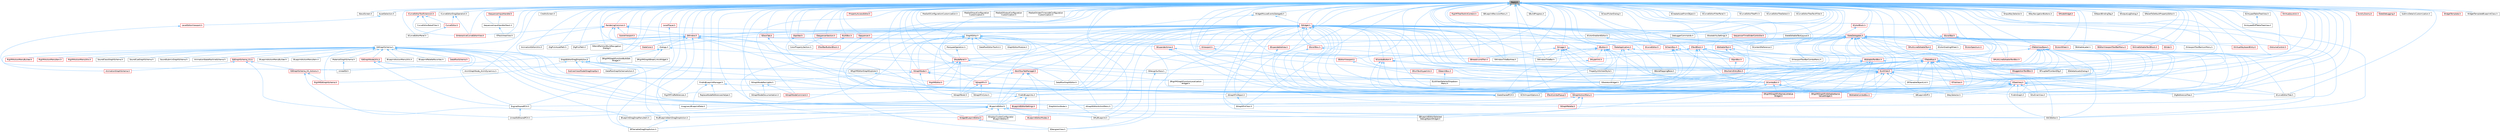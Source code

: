 digraph "Reply.h"
{
 // INTERACTIVE_SVG=YES
 // LATEX_PDF_SIZE
  bgcolor="transparent";
  edge [fontname=Helvetica,fontsize=10,labelfontname=Helvetica,labelfontsize=10];
  node [fontname=Helvetica,fontsize=10,shape=box,height=0.2,width=0.4];
  Node1 [id="Node000001",label="Reply.h",height=0.2,width=0.4,color="gray40", fillcolor="grey60", style="filled", fontcolor="black",tooltip=" "];
  Node1 -> Node2 [id="edge1_Node000001_Node000002",dir="back",color="steelblue1",style="solid",tooltip=" "];
  Node2 [id="Node000002",label="AboutScreen.h",height=0.2,width=0.4,color="grey40", fillcolor="white", style="filled",URL="$d0/d33/AboutScreen_8h.html",tooltip=" "];
  Node1 -> Node3 [id="edge2_Node000001_Node000003",dir="back",color="steelblue1",style="solid",tooltip=" "];
  Node3 [id="Node000003",label="AnimGraphNode_AnimDynamics.h",height=0.2,width=0.4,color="grey40", fillcolor="white", style="filled",URL="$da/dc2/AnimGraphNode__AnimDynamics_8h.html",tooltip=" "];
  Node1 -> Node4 [id="edge3_Node000001_Node000004",dir="back",color="steelblue1",style="solid",tooltip=" "];
  Node4 [id="Node000004",label="AnimationEditorUtils.h",height=0.2,width=0.4,color="grey40", fillcolor="white", style="filled",URL="$df/d23/AnimationEditorUtils_8h.html",tooltip=" "];
  Node1 -> Node5 [id="edge4_Node000001_Node000005",dir="back",color="steelblue1",style="solid",tooltip=" "];
  Node5 [id="Node000005",label="AssetSelection.h",height=0.2,width=0.4,color="grey40", fillcolor="white", style="filled",URL="$d2/d2c/AssetSelection_8h.html",tooltip=" "];
  Node5 -> Node6 [id="edge5_Node000005_Node000006",dir="back",color="steelblue1",style="solid",tooltip=" "];
  Node6 [id="Node000006",label="LevelEditorViewport.h",height=0.2,width=0.4,color="red", fillcolor="#FFF0F0", style="filled",URL="$d4/ddf/LevelEditorViewport_8h.html",tooltip=" "];
  Node6 -> Node12 [id="edge6_Node000006_Node000012",dir="back",color="steelblue1",style="solid",tooltip=" "];
  Node12 [id="Node000012",label="UnrealEd.h",height=0.2,width=0.4,color="grey40", fillcolor="white", style="filled",URL="$d2/d5f/UnrealEd_8h.html",tooltip=" "];
  Node1 -> Node13 [id="edge7_Node000001_Node000013",dir="back",color="steelblue1",style="solid",tooltip=" "];
  Node13 [id="Node000013",label="BPVariableDragDropAction.h",height=0.2,width=0.4,color="grey40", fillcolor="white", style="filled",URL="$dd/d23/BPVariableDragDropAction_8h.html",tooltip=" "];
  Node1 -> Node14 [id="edge8_Node000001_Node000014",dir="back",color="steelblue1",style="solid",tooltip=" "];
  Node14 [id="Node000014",label="BlueprintEditor.h",height=0.2,width=0.4,color="grey40", fillcolor="white", style="filled",URL="$df/d7d/BlueprintEditor_8h.html",tooltip=" "];
  Node14 -> Node13 [id="edge9_Node000014_Node000013",dir="back",color="steelblue1",style="solid",tooltip=" "];
  Node14 -> Node15 [id="edge10_Node000014_Node000015",dir="back",color="steelblue1",style="solid",tooltip=" "];
  Node15 [id="Node000015",label="BlueprintDragDropMenuItem.h",height=0.2,width=0.4,color="grey40", fillcolor="white", style="filled",URL="$dc/deb/BlueprintDragDropMenuItem_8h.html",tooltip=" "];
  Node14 -> Node16 [id="edge11_Node000014_Node000016",dir="back",color="steelblue1",style="solid",tooltip=" "];
  Node16 [id="Node000016",label="BlueprintEditorModes.h",height=0.2,width=0.4,color="red", fillcolor="#FFF0F0", style="filled",URL="$d9/d70/BlueprintEditorModes_8h.html",tooltip=" "];
  Node14 -> Node18 [id="edge12_Node000014_Node000018",dir="back",color="steelblue1",style="solid",tooltip=" "];
  Node18 [id="Node000018",label="IDisplayClusterConfigurator\lBlueprintEditor.h",height=0.2,width=0.4,color="grey40", fillcolor="white", style="filled",URL="$dd/d4b/IDisplayClusterConfiguratorBlueprintEditor_8h.html",tooltip=" "];
  Node14 -> Node19 [id="edge13_Node000014_Node000019",dir="back",color="steelblue1",style="solid",tooltip=" "];
  Node19 [id="Node000019",label="MyBlueprintItemDragDropAction.h",height=0.2,width=0.4,color="grey40", fillcolor="white", style="filled",URL="$da/d11/MyBlueprintItemDragDropAction_8h.html",tooltip=" "];
  Node19 -> Node13 [id="edge14_Node000019_Node000013",dir="back",color="steelblue1",style="solid",tooltip=" "];
  Node14 -> Node20 [id="edge15_Node000014_Node000020",dir="back",color="steelblue1",style="solid",tooltip=" "];
  Node20 [id="Node000020",label="SBlueprintEditorSelected\lDebugObjectWidget.h",height=0.2,width=0.4,color="grey40", fillcolor="white", style="filled",URL="$de/d6c/SBlueprintEditorSelectedDebugObjectWidget_8h.html",tooltip=" "];
  Node14 -> Node21 [id="edge16_Node000014_Node000021",dir="back",color="steelblue1",style="solid",tooltip=" "];
  Node21 [id="Node000021",label="SMyBlueprint.h",height=0.2,width=0.4,color="grey40", fillcolor="white", style="filled",URL="$d3/d34/SMyBlueprint_8h.html",tooltip=" "];
  Node14 -> Node22 [id="edge17_Node000014_Node000022",dir="back",color="steelblue1",style="solid",tooltip=" "];
  Node22 [id="Node000022",label="SSCSEditor.h",height=0.2,width=0.4,color="grey40", fillcolor="white", style="filled",URL="$d0/d2e/SSCSEditor_8h.html",tooltip=" "];
  Node14 -> Node23 [id="edge18_Node000014_Node000023",dir="back",color="steelblue1",style="solid",tooltip=" "];
  Node23 [id="Node000023",label="WidgetBlueprintEditor.h",height=0.2,width=0.4,color="red", fillcolor="#FFF0F0", style="filled",URL="$d6/d04/WidgetBlueprintEditor_8h.html",tooltip=" "];
  Node23 -> Node24 [id="edge19_Node000023_Node000024",dir="back",color="steelblue1",style="solid",tooltip=" "];
  Node24 [id="Node000024",label="SDesignerView.h",height=0.2,width=0.4,color="grey40", fillcolor="white", style="filled",URL="$d2/d14/SDesignerView_8h.html",tooltip=" "];
  Node1 -> Node26 [id="edge20_Node000001_Node000026",dir="back",color="steelblue1",style="solid",tooltip=" "];
  Node26 [id="Node000026",label="ColorPropertySection.h",height=0.2,width=0.4,color="grey40", fillcolor="white", style="filled",URL="$d9/d2f/ColorPropertySection_8h.html",tooltip=" "];
  Node1 -> Node27 [id="edge21_Node000001_Node000027",dir="back",color="steelblue1",style="solid",tooltip=" "];
  Node27 [id="Node000027",label="CreditsScreen.h",height=0.2,width=0.4,color="grey40", fillcolor="white", style="filled",URL="$d7/db9/CreditsScreen_8h.html",tooltip=" "];
  Node1 -> Node28 [id="edge22_Node000001_Node000028",dir="back",color="steelblue1",style="solid",tooltip=" "];
  Node28 [id="Node000028",label="DebuggerCommands.h",height=0.2,width=0.4,color="grey40", fillcolor="white", style="filled",URL="$dc/da1/DebuggerCommands_8h.html",tooltip=" "];
  Node1 -> Node29 [id="edge23_Node000001_Node000029",dir="back",color="steelblue1",style="solid",tooltip=" "];
  Node29 [id="Node000029",label="Dialogs.h",height=0.2,width=0.4,color="grey40", fillcolor="white", style="filled",URL="$d2/d5c/Dialogs_8h.html",tooltip=" "];
  Node29 -> Node30 [id="edge24_Node000029_Node000030",dir="back",color="steelblue1",style="solid",tooltip=" "];
  Node30 [id="Node000030",label="SRigVMGraphBreakLinksWidget.h",height=0.2,width=0.4,color="grey40", fillcolor="white", style="filled",URL="$d8/d4a/SRigVMGraphBreakLinksWidget_8h.html",tooltip=" "];
  Node29 -> Node31 [id="edge25_Node000029_Node000031",dir="back",color="steelblue1",style="solid",tooltip=" "];
  Node31 [id="Node000031",label="SRigVMGraphFunctionBulkEdit\lWidget.h",height=0.2,width=0.4,color="grey40", fillcolor="white", style="filled",URL="$db/dbf/SRigVMGraphFunctionBulkEditWidget_8h.html",tooltip=" "];
  Node29 -> Node32 [id="edge26_Node000029_Node000032",dir="back",color="steelblue1",style="solid",tooltip=" "];
  Node32 [id="Node000032",label="SRigVMGraphFunctionLocalization\lWidget.h",height=0.2,width=0.4,color="grey40", fillcolor="white", style="filled",URL="$dd/d59/SRigVMGraphFunctionLocalizationWidget_8h.html",tooltip=" "];
  Node29 -> Node12 [id="edge27_Node000029_Node000012",dir="back",color="steelblue1",style="solid",tooltip=" "];
  Node1 -> Node33 [id="edge28_Node000001_Node000033",dir="back",color="steelblue1",style="solid",tooltip=" "];
  Node33 [id="Node000033",label="DlgPickAssetPath.h",height=0.2,width=0.4,color="grey40", fillcolor="white", style="filled",URL="$db/d31/DlgPickAssetPath_8h.html",tooltip=" "];
  Node1 -> Node34 [id="edge29_Node000001_Node000034",dir="back",color="steelblue1",style="solid",tooltip=" "];
  Node34 [id="Node000034",label="DlgPickPath.h",height=0.2,width=0.4,color="grey40", fillcolor="white", style="filled",URL="$d9/d16/DlgPickPath_8h.html",tooltip=" "];
  Node1 -> Node35 [id="edge30_Node000001_Node000035",dir="back",color="steelblue1",style="solid",tooltip=" "];
  Node35 [id="Node000035",label="DlgReferenceTree.h",height=0.2,width=0.4,color="grey40", fillcolor="white", style="filled",URL="$db/dd3/DlgReferenceTree_8h.html",tooltip=" "];
  Node1 -> Node36 [id="edge31_Node000001_Node000036",dir="back",color="steelblue1",style="solid",tooltip=" "];
  Node36 [id="Node000036",label="EdGraphSchema.h",height=0.2,width=0.4,color="grey40", fillcolor="white", style="filled",URL="$d2/dce/EdGraphSchema_8h.html",tooltip=" "];
  Node36 -> Node37 [id="edge32_Node000036_Node000037",dir="back",color="steelblue1",style="solid",tooltip=" "];
  Node37 [id="Node000037",label="AnimationGraphSchema.h",height=0.2,width=0.4,color="red", fillcolor="#FFF0F0", style="filled",URL="$dc/d75/AnimationGraphSchema_8h.html",tooltip=" "];
  Node36 -> Node40 [id="edge33_Node000036_Node000040",dir="back",color="steelblue1",style="solid",tooltip=" "];
  Node40 [id="Node000040",label="AnimationStateMachineSchema.h",height=0.2,width=0.4,color="grey40", fillcolor="white", style="filled",URL="$d7/d8c/AnimationStateMachineSchema_8h.html",tooltip=" "];
  Node36 -> Node41 [id="edge34_Node000036_Node000041",dir="back",color="steelblue1",style="solid",tooltip=" "];
  Node41 [id="Node000041",label="BlueprintActionMenuBuilder.h",height=0.2,width=0.4,color="grey40", fillcolor="white", style="filled",URL="$dd/dea/BlueprintActionMenuBuilder_8h.html",tooltip=" "];
  Node36 -> Node42 [id="edge35_Node000036_Node000042",dir="back",color="steelblue1",style="solid",tooltip=" "];
  Node42 [id="Node000042",label="BlueprintActionMenuItem.h",height=0.2,width=0.4,color="grey40", fillcolor="white", style="filled",URL="$d8/dca/BlueprintActionMenuItem_8h.html",tooltip=" "];
  Node36 -> Node43 [id="edge36_Node000036_Node000043",dir="back",color="steelblue1",style="solid",tooltip=" "];
  Node43 [id="Node000043",label="BlueprintActionMenuUtils.h",height=0.2,width=0.4,color="grey40", fillcolor="white", style="filled",URL="$d3/dad/BlueprintActionMenuUtils_8h.html",tooltip=" "];
  Node36 -> Node15 [id="edge37_Node000036_Node000015",dir="back",color="steelblue1",style="solid",tooltip=" "];
  Node36 -> Node14 [id="edge38_Node000036_Node000014",dir="back",color="steelblue1",style="solid",tooltip=" "];
  Node36 -> Node44 [id="edge39_Node000036_Node000044",dir="back",color="steelblue1",style="solid",tooltip=" "];
  Node44 [id="Node000044",label="BlueprintPaletteFavorites.h",height=0.2,width=0.4,color="grey40", fillcolor="white", style="filled",URL="$dd/d5a/BlueprintPaletteFavorites_8h.html",tooltip=" "];
  Node36 -> Node45 [id="edge40_Node000036_Node000045",dir="back",color="steelblue1",style="solid",tooltip=" "];
  Node45 [id="Node000045",label="DataflowSchema.h",height=0.2,width=0.4,color="red", fillcolor="#FFF0F0", style="filled",URL="$da/dd4/DataflowSchema_8h.html",tooltip=" "];
  Node36 -> Node47 [id="edge41_Node000036_Node000047",dir="back",color="steelblue1",style="solid",tooltip=" "];
  Node47 [id="Node000047",label="EdGraphNodeUtils.h",height=0.2,width=0.4,color="red", fillcolor="#FFF0F0", style="filled",URL="$de/dc2/EdGraphNodeUtils_8h.html",tooltip=" "];
  Node47 -> Node3 [id="edge42_Node000047_Node000003",dir="back",color="steelblue1",style="solid",tooltip=" "];
  Node47 -> Node83 [id="edge43_Node000047_Node000083",dir="back",color="steelblue1",style="solid",tooltip=" "];
  Node83 [id="Node000083",label="EngineSharedPCH.h",height=0.2,width=0.4,color="grey40", fillcolor="white", style="filled",URL="$dc/dbb/EngineSharedPCH_8h.html",tooltip=" "];
  Node83 -> Node84 [id="edge44_Node000083_Node000084",dir="back",color="steelblue1",style="solid",tooltip=" "];
  Node84 [id="Node000084",label="UnrealEdSharedPCH.h",height=0.2,width=0.4,color="grey40", fillcolor="white", style="filled",URL="$d1/de6/UnrealEdSharedPCH_8h.html",tooltip=" "];
  Node47 -> Node156 [id="edge45_Node000047_Node000156",dir="back",color="steelblue1",style="solid",tooltip=" "];
  Node156 [id="Node000156",label="SGraphNode.h",height=0.2,width=0.4,color="red", fillcolor="#FFF0F0", style="filled",URL="$d2/d30/SGraphNode_8h.html",tooltip=" "];
  Node156 -> Node157 [id="edge46_Node000156_Node000157",dir="back",color="steelblue1",style="solid",tooltip=" "];
  Node157 [id="Node000157",label="DataflowGraphEditor.h",height=0.2,width=0.4,color="grey40", fillcolor="white", style="filled",URL="$d4/dfa/DataflowGraphEditor_8h.html",tooltip=" "];
  Node156 -> Node169 [id="edge47_Node000156_Node000169",dir="back",color="steelblue1",style="solid",tooltip=" "];
  Node169 [id="Node000169",label="SGraphNodeResizable.h",height=0.2,width=0.4,color="grey40", fillcolor="white", style="filled",URL="$da/d09/SGraphNodeResizable_8h.html",tooltip=" "];
  Node169 -> Node170 [id="edge48_Node000169_Node000170",dir="back",color="steelblue1",style="solid",tooltip=" "];
  Node170 [id="Node000170",label="SGraphNodeComment.h",height=0.2,width=0.4,color="red", fillcolor="#FFF0F0", style="filled",URL="$d7/db6/SGraphNodeComment_8h.html",tooltip=" "];
  Node169 -> Node172 [id="edge49_Node000169_Node000172",dir="back",color="steelblue1",style="solid",tooltip=" "];
  Node172 [id="Node000172",label="SGraphNodeDocumentation.h",height=0.2,width=0.4,color="grey40", fillcolor="white", style="filled",URL="$de/d42/SGraphNodeDocumentation_8h.html",tooltip=" "];
  Node156 -> Node80 [id="edge50_Node000156_Node000080",dir="back",color="steelblue1",style="solid",tooltip=" "];
  Node80 [id="Node000080",label="SGraphPanel.h",height=0.2,width=0.4,color="grey40", fillcolor="white", style="filled",URL="$d2/dcf/SGraphPanel_8h.html",tooltip=" "];
  Node156 -> Node173 [id="edge51_Node000156_Node000173",dir="back",color="steelblue1",style="solid",tooltip=" "];
  Node173 [id="Node000173",label="SGraphPin.h",height=0.2,width=0.4,color="red", fillcolor="#FFF0F0", style="filled",URL="$d1/dd1/SGraphPin_8h.html",tooltip=" "];
  Node173 -> Node80 [id="edge52_Node000173_Node000080",dir="back",color="steelblue1",style="solid",tooltip=" "];
  Node173 -> Node178 [id="edge53_Node000173_Node000178",dir="back",color="steelblue1",style="solid",tooltip=" "];
  Node178 [id="Node000178",label="SGraphPinColor.h",height=0.2,width=0.4,color="grey40", fillcolor="white", style="filled",URL="$dd/d8d/SGraphPinColor_8h.html",tooltip=" "];
  Node173 -> Node187 [id="edge54_Node000173_Node000187",dir="back",color="steelblue1",style="solid",tooltip=" "];
  Node187 [id="Node000187",label="SGraphPinObject.h",height=0.2,width=0.4,color="grey40", fillcolor="white", style="filled",URL="$da/dd6/SGraphPinObject_8h.html",tooltip=" "];
  Node187 -> Node188 [id="edge55_Node000187_Node000188",dir="back",color="steelblue1",style="solid",tooltip=" "];
  Node188 [id="Node000188",label="SGraphPinClass.h",height=0.2,width=0.4,color="grey40", fillcolor="white", style="filled",URL="$df/d8d/SGraphPinClass_8h.html",tooltip=" "];
  Node36 -> Node211 [id="edge56_Node000036_Node000211",dir="back",color="steelblue1",style="solid",tooltip=" "];
  Node211 [id="Node000211",label="EdGraphSchema_K2.h",height=0.2,width=0.4,color="red", fillcolor="#FFF0F0", style="filled",URL="$d0/dcf/EdGraphSchema__K2_8h.html",tooltip=" "];
  Node211 -> Node37 [id="edge57_Node000211_Node000037",dir="back",color="steelblue1",style="solid",tooltip=" "];
  Node211 -> Node219 [id="edge58_Node000211_Node000219",dir="back",color="steelblue1",style="solid",tooltip=" "];
  Node219 [id="Node000219",label="EdGraphSchema_K2_Actions.h",height=0.2,width=0.4,color="red", fillcolor="#FFF0F0", style="filled",URL="$d8/d9c/EdGraphSchema__K2__Actions_8h.html",tooltip=" "];
  Node219 -> Node223 [id="edge59_Node000219_Node000223",dir="back",color="steelblue1",style="solid",tooltip=" "];
  Node223 [id="Node000223",label="RigVMEdGraphSchema.h",height=0.2,width=0.4,color="red", fillcolor="#FFF0F0", style="filled",URL="$dc/de3/RigVMEdGraphSchema_8h.html",tooltip=" "];
  Node219 -> Node21 [id="edge60_Node000219_Node000021",dir="back",color="steelblue1",style="solid",tooltip=" "];
  Node211 -> Node84 [id="edge61_Node000211_Node000084",dir="back",color="steelblue1",style="solid",tooltip=" "];
  Node36 -> Node219 [id="edge62_Node000036_Node000219",dir="back",color="steelblue1",style="solid",tooltip=" "];
  Node36 -> Node83 [id="edge63_Node000036_Node000083",dir="back",color="steelblue1",style="solid",tooltip=" "];
  Node36 -> Node400 [id="edge64_Node000036_Node000400",dir="back",color="steelblue1",style="solid",tooltip=" "];
  Node400 [id="Node000400",label="FindInBlueprints.h",height=0.2,width=0.4,color="grey40", fillcolor="white", style="filled",URL="$d0/d27/FindInBlueprints_8h.html",tooltip=" "];
  Node400 -> Node14 [id="edge65_Node000400_Node000014",dir="back",color="steelblue1",style="solid",tooltip=" "];
  Node400 -> Node401 [id="edge66_Node000400_Node000401",dir="back",color="steelblue1",style="solid",tooltip=" "];
  Node401 [id="Node000401",label="BlueprintEditorSettings.h",height=0.2,width=0.4,color="red", fillcolor="#FFF0F0", style="filled",URL="$d4/dbc/BlueprintEditorSettings_8h.html",tooltip=" "];
  Node400 -> Node402 [id="edge67_Node000400_Node000402",dir="back",color="steelblue1",style="solid",tooltip=" "];
  Node402 [id="Node000402",label="ImaginaryBlueprintData.h",height=0.2,width=0.4,color="grey40", fillcolor="white", style="filled",URL="$d9/d16/ImaginaryBlueprintData_8h.html",tooltip=" "];
  Node36 -> Node403 [id="edge68_Node000036_Node000403",dir="back",color="steelblue1",style="solid",tooltip=" "];
  Node403 [id="Node000403",label="GraphActionNode.h",height=0.2,width=0.4,color="grey40", fillcolor="white", style="filled",URL="$dc/d7a/GraphActionNode_8h.html",tooltip=" "];
  Node36 -> Node404 [id="edge69_Node000036_Node000404",dir="back",color="steelblue1",style="solid",tooltip=" "];
  Node404 [id="Node000404",label="GraphEditorDragDropAction.h",height=0.2,width=0.4,color="grey40", fillcolor="white", style="filled",URL="$d7/d19/GraphEditorDragDropAction_8h.html",tooltip=" "];
  Node404 -> Node13 [id="edge70_Node000404_Node000013",dir="back",color="steelblue1",style="solid",tooltip=" "];
  Node404 -> Node405 [id="edge71_Node000404_Node000405",dir="back",color="steelblue1",style="solid",tooltip=" "];
  Node405 [id="Node000405",label="DataflowGraphSchemaAction.h",height=0.2,width=0.4,color="grey40", fillcolor="white", style="filled",URL="$de/d51/DataflowGraphSchemaAction_8h.html",tooltip=" "];
  Node404 -> Node19 [id="edge72_Node000404_Node000019",dir="back",color="steelblue1",style="solid",tooltip=" "];
  Node404 -> Node406 [id="edge73_Node000404_Node000406",dir="back",color="steelblue1",style="solid",tooltip=" "];
  Node406 [id="Node000406",label="OutlinerViewModelDragDropOp.h",height=0.2,width=0.4,color="red", fillcolor="#FFF0F0", style="filled",URL="$d5/d01/OutlinerViewModelDragDropOp_8h.html",tooltip=" "];
  Node404 -> Node223 [id="edge74_Node000404_Node000223",dir="back",color="steelblue1",style="solid",tooltip=" "];
  Node404 -> Node269 [id="edge75_Node000404_Node000269",dir="back",color="steelblue1",style="solid",tooltip=" "];
  Node269 [id="Node000269",label="SRigVMEditorGraphExplorer.h",height=0.2,width=0.4,color="grey40", fillcolor="white", style="filled",URL="$db/d11/SRigVMEditorGraphExplorer_8h.html",tooltip=" "];
  Node269 -> Node256 [id="edge76_Node000269_Node000256",dir="back",color="steelblue1",style="solid",tooltip=" "];
  Node256 [id="Node000256",label="RigVMEditor.h",height=0.2,width=0.4,color="red", fillcolor="#FFF0F0", style="filled",URL="$d3/d13/RigVMEditor_8h.html",tooltip=" "];
  Node36 -> Node402 [id="edge77_Node000036_Node000402",dir="back",color="steelblue1",style="solid",tooltip=" "];
  Node36 -> Node408 [id="edge78_Node000036_Node000408",dir="back",color="steelblue1",style="solid",tooltip=" "];
  Node408 [id="Node000408",label="MaterialGraphSchema.h",height=0.2,width=0.4,color="grey40", fillcolor="white", style="filled",URL="$d4/d12/MaterialGraphSchema_8h.html",tooltip=" "];
  Node408 -> Node12 [id="edge79_Node000408_Node000012",dir="back",color="steelblue1",style="solid",tooltip=" "];
  Node36 -> Node409 [id="edge80_Node000036_Node000409",dir="back",color="steelblue1",style="solid",tooltip=" "];
  Node409 [id="Node000409",label="RigVMActionMenuBuilder.h",height=0.2,width=0.4,color="red", fillcolor="#FFF0F0", style="filled",URL="$d3/d9a/RigVMActionMenuBuilder_8h.html",tooltip=" "];
  Node36 -> Node411 [id="edge81_Node000036_Node000411",dir="back",color="steelblue1",style="solid",tooltip=" "];
  Node411 [id="Node000411",label="RigVMActionMenuItem.h",height=0.2,width=0.4,color="red", fillcolor="#FFF0F0", style="filled",URL="$d1/d5f/RigVMActionMenuItem_8h.html",tooltip=" "];
  Node36 -> Node412 [id="edge82_Node000036_Node000412",dir="back",color="steelblue1",style="solid",tooltip=" "];
  Node412 [id="Node000412",label="RigVMActionMenuUtils.h",height=0.2,width=0.4,color="red", fillcolor="#FFF0F0", style="filled",URL="$dd/d72/RigVMActionMenuUtils_8h.html",tooltip=" "];
  Node36 -> Node223 [id="edge83_Node000036_Node000223",dir="back",color="steelblue1",style="solid",tooltip=" "];
  Node36 -> Node413 [id="edge84_Node000036_Node000413",dir="back",color="steelblue1",style="solid",tooltip=" "];
  Node413 [id="Node000413",label="RigVMFindReferences.h",height=0.2,width=0.4,color="grey40", fillcolor="white", style="filled",URL="$df/da2/RigVMFindReferences_8h.html",tooltip=" "];
  Node36 -> Node414 [id="edge85_Node000036_Node000414",dir="back",color="steelblue1",style="solid",tooltip=" "];
  Node414 [id="Node000414",label="SGraphEditorActionMenu.h",height=0.2,width=0.4,color="grey40", fillcolor="white", style="filled",URL="$dd/d8d/SGraphEditorActionMenu_8h.html",tooltip=" "];
  Node36 -> Node415 [id="edge86_Node000036_Node000415",dir="back",color="steelblue1",style="solid",tooltip=" "];
  Node415 [id="Node000415",label="SoundClassGraphSchema.h",height=0.2,width=0.4,color="grey40", fillcolor="white", style="filled",URL="$d8/d8d/SoundClassGraphSchema_8h.html",tooltip=" "];
  Node36 -> Node416 [id="edge87_Node000036_Node000416",dir="back",color="steelblue1",style="solid",tooltip=" "];
  Node416 [id="Node000416",label="SoundCueGraphSchema.h",height=0.2,width=0.4,color="grey40", fillcolor="white", style="filled",URL="$d7/d4a/SoundCueGraphSchema_8h.html",tooltip=" "];
  Node36 -> Node81 [id="edge88_Node000036_Node000081",dir="back",color="steelblue1",style="solid",tooltip=" "];
  Node81 [id="Node000081",label="SoundSubmixGraphSchema.h",height=0.2,width=0.4,color="grey40", fillcolor="white", style="filled",URL="$dc/ddf/SoundSubmixGraphSchema_8h.html",tooltip=" "];
  Node1 -> Node417 [id="edge89_Node000001_Node000417",dir="back",color="steelblue1",style="solid",tooltip=" "];
  Node417 [id="Node000417",label="FindInBlueprintManager.h",height=0.2,width=0.4,color="grey40", fillcolor="white", style="filled",URL="$db/d3b/FindInBlueprintManager_8h.html",tooltip=" "];
  Node417 -> Node400 [id="edge90_Node000417_Node000400",dir="back",color="steelblue1",style="solid",tooltip=" "];
  Node417 -> Node402 [id="edge91_Node000417_Node000402",dir="back",color="steelblue1",style="solid",tooltip=" "];
  Node417 -> Node418 [id="edge92_Node000417_Node000418",dir="back",color="steelblue1",style="solid",tooltip=" "];
  Node418 [id="Node000418",label="ReplaceNodeReferencesHelper.h",height=0.2,width=0.4,color="grey40", fillcolor="white", style="filled",URL="$de/d84/ReplaceNodeReferencesHelper_8h.html",tooltip=" "];
  Node1 -> Node400 [id="edge93_Node000001_Node000400",dir="back",color="steelblue1",style="solid",tooltip=" "];
  Node1 -> Node419 [id="edge94_Node000001_Node000419",dir="back",color="steelblue1",style="solid",tooltip=" "];
  Node419 [id="Node000419",label="FindInGraph.h",height=0.2,width=0.4,color="grey40", fillcolor="white", style="filled",URL="$de/d36/FindInGraph_8h.html",tooltip=" "];
  Node1 -> Node420 [id="edge95_Node000001_Node000420",dir="back",color="steelblue1",style="solid",tooltip=" "];
  Node420 [id="Node000420",label="GraphEditor.h",height=0.2,width=0.4,color="grey40", fillcolor="white", style="filled",URL="$dc/dc5/GraphEditor_8h.html",tooltip=" "];
  Node420 -> Node14 [id="edge96_Node000420_Node000014",dir="back",color="steelblue1",style="solid",tooltip=" "];
  Node420 -> Node421 [id="edge97_Node000420_Node000421",dir="back",color="steelblue1",style="solid",tooltip=" "];
  Node421 [id="Node000421",label="DataflowEditorToolkit.h",height=0.2,width=0.4,color="grey40", fillcolor="white", style="filled",URL="$d8/d80/DataflowEditorToolkit_8h.html",tooltip=" "];
  Node420 -> Node157 [id="edge98_Node000420_Node000157",dir="back",color="steelblue1",style="solid",tooltip=" "];
  Node420 -> Node422 [id="edge99_Node000420_Node000422",dir="back",color="steelblue1",style="solid",tooltip=" "];
  Node422 [id="Node000422",label="GraphEditorModule.h",height=0.2,width=0.4,color="grey40", fillcolor="white", style="filled",URL="$dc/db9/GraphEditorModule_8h.html",tooltip=" "];
  Node420 -> Node423 [id="edge100_Node000420_Node000423",dir="back",color="steelblue1",style="solid",tooltip=" "];
  Node423 [id="Node000423",label="MarqueeOperation.h",height=0.2,width=0.4,color="grey40", fillcolor="white", style="filled",URL="$df/d01/MarqueeOperation_8h.html",tooltip=" "];
  Node423 -> Node424 [id="edge101_Node000423_Node000424",dir="back",color="steelblue1",style="solid",tooltip=" "];
  Node424 [id="Node000424",label="SNodePanel.h",height=0.2,width=0.4,color="red", fillcolor="#FFF0F0", style="filled",URL="$da/db1/SNodePanel_8h.html",tooltip=" "];
  Node424 -> Node256 [id="edge102_Node000424_Node000256",dir="back",color="steelblue1",style="solid",tooltip=" "];
  Node424 -> Node427 [id="edge103_Node000424_Node000427",dir="back",color="steelblue1",style="solid",tooltip=" "];
  Node427 [id="Node000427",label="SDesignSurface.h",height=0.2,width=0.4,color="grey40", fillcolor="white", style="filled",URL="$d0/d2a/SDesignSurface_8h.html",tooltip=" "];
  Node427 -> Node24 [id="edge104_Node000427_Node000024",dir="back",color="steelblue1",style="solid",tooltip=" "];
  Node424 -> Node156 [id="edge105_Node000424_Node000156",dir="back",color="steelblue1",style="solid",tooltip=" "];
  Node424 -> Node170 [id="edge106_Node000424_Node000170",dir="back",color="steelblue1",style="solid",tooltip=" "];
  Node424 -> Node80 [id="edge107_Node000424_Node000080",dir="back",color="steelblue1",style="solid",tooltip=" "];
  Node420 -> Node256 [id="edge108_Node000420_Node000256",dir="back",color="steelblue1",style="solid",tooltip=" "];
  Node420 -> Node428 [id="edge109_Node000420_Node000428",dir="back",color="steelblue1",style="solid",tooltip=" "];
  Node428 [id="Node000428",label="SBlueprintDiff.h",height=0.2,width=0.4,color="grey40", fillcolor="white", style="filled",URL="$de/d6d/SBlueprintDiff_8h.html",tooltip=" "];
  Node420 -> Node414 [id="edge110_Node000420_Node000414",dir="back",color="steelblue1",style="solid",tooltip=" "];
  Node420 -> Node156 [id="edge111_Node000420_Node000156",dir="back",color="steelblue1",style="solid",tooltip=" "];
  Node420 -> Node80 [id="edge112_Node000420_Node000080",dir="back",color="steelblue1",style="solid",tooltip=" "];
  Node420 -> Node424 [id="edge113_Node000420_Node000424",dir="back",color="steelblue1",style="solid",tooltip=" "];
  Node420 -> Node84 [id="edge114_Node000420_Node000084",dir="back",color="steelblue1",style="solid",tooltip=" "];
  Node420 -> Node23 [id="edge115_Node000420_Node000023",dir="back",color="steelblue1",style="solid",tooltip=" "];
  Node1 -> Node404 [id="edge116_Node000001_Node000404",dir="back",color="steelblue1",style="solid",tooltip=" "];
  Node1 -> Node429 [id="edge117_Node000001_Node000429",dir="back",color="steelblue1",style="solid",tooltip=" "];
  Node429 [id="Node000429",label="ICurveEditorDragOperation.h",height=0.2,width=0.4,color="grey40", fillcolor="white", style="filled",URL="$d7/d15/ICurveEditorDragOperation_8h.html",tooltip=" "];
  Node429 -> Node430 [id="edge118_Node000429_Node000430",dir="back",color="steelblue1",style="solid",tooltip=" "];
  Node430 [id="Node000430",label="CurveEditor.h",height=0.2,width=0.4,color="red", fillcolor="#FFF0F0", style="filled",URL="$d1/d27/CurveEditor_8h.html",tooltip=" "];
  Node430 -> Node439 [id="edge119_Node000430_Node000439",dir="back",color="steelblue1",style="solid",tooltip=" "];
  Node439 [id="Node000439",label="SCurveEditorPanel.h",height=0.2,width=0.4,color="grey40", fillcolor="white", style="filled",URL="$db/d60/SCurveEditorPanel_8h.html",tooltip=" "];
  Node429 -> Node447 [id="edge120_Node000429_Node000447",dir="back",color="steelblue1",style="solid",tooltip=" "];
  Node447 [id="Node000447",label="SInteractiveCurveEditorView.h",height=0.2,width=0.4,color="red", fillcolor="#FFF0F0", style="filled",URL="$d2/dd9/SInteractiveCurveEditorView_8h.html",tooltip=" "];
  Node1 -> Node453 [id="edge121_Node000001_Node000453",dir="back",color="steelblue1",style="solid",tooltip=" "];
  Node453 [id="Node000453",label="ICurveEditorToolExtension.h",height=0.2,width=0.4,color="red", fillcolor="#FFF0F0", style="filled",URL="$dd/d68/ICurveEditorToolExtension_8h.html",tooltip=" "];
  Node453 -> Node430 [id="edge122_Node000453_Node000430",dir="back",color="steelblue1",style="solid",tooltip=" "];
  Node453 -> Node432 [id="edge123_Node000453_Node000432",dir="back",color="steelblue1",style="solid",tooltip=" "];
  Node432 [id="Node000432",label="CurveEditorBakeFilter.h",height=0.2,width=0.4,color="grey40", fillcolor="white", style="filled",URL="$dd/d47/CurveEditorBakeFilter_8h.html",tooltip=" "];
  Node453 -> Node447 [id="edge124_Node000453_Node000447",dir="back",color="steelblue1",style="solid",tooltip=" "];
  Node1 -> Node455 [id="edge125_Node000001_Node000455",dir="back",color="steelblue1",style="solid",tooltip=" "];
  Node455 [id="Node000455",label="IPropertyAccessEditor.h",height=0.2,width=0.4,color="red", fillcolor="#FFF0F0", style="filled",URL="$de/d40/IPropertyAccessEditor_8h.html",tooltip=" "];
  Node1 -> Node516 [id="edge126_Node000001_Node000516",dir="back",color="steelblue1",style="solid",tooltip=" "];
  Node516 [id="Node000516",label="ISequencer.h",height=0.2,width=0.4,color="red", fillcolor="#FFF0F0", style="filled",URL="$d7/d1d/ISequencer_8h.html",tooltip=" "];
  Node516 -> Node23 [id="edge127_Node000516_Node000023",dir="back",color="steelblue1",style="solid",tooltip=" "];
  Node1 -> Node577 [id="edge128_Node000001_Node000577",dir="back",color="steelblue1",style="solid",tooltip=" "];
  Node577 [id="Node000577",label="ISequencerInputHandler.h",height=0.2,width=0.4,color="red", fillcolor="#FFF0F0", style="filled",URL="$d7/d1a/ISequencerInputHandler_8h.html",tooltip=" "];
  Node577 -> Node579 [id="edge129_Node000577_Node000579",dir="back",color="steelblue1",style="solid",tooltip=" "];
  Node579 [id="Node000579",label="SequencerInputHandlerStack.h",height=0.2,width=0.4,color="grey40", fillcolor="white", style="filled",URL="$d8/df6/SequencerInputHandlerStack_8h.html",tooltip=" "];
  Node579 -> Node580 [id="edge130_Node000579_Node000580",dir="back",color="steelblue1",style="solid",tooltip=" "];
  Node580 [id="Node000580",label="STrackAreaView.h",height=0.2,width=0.4,color="grey40", fillcolor="white", style="filled",URL="$de/d32/STrackAreaView_8h.html",tooltip=" "];
  Node1 -> Node581 [id="edge131_Node000001_Node000581",dir="back",color="steelblue1",style="solid",tooltip=" "];
  Node581 [id="Node000581",label="ISequencerSection.h",height=0.2,width=0.4,color="red", fillcolor="#FFF0F0", style="filled",URL="$d7/d4b/ISequencerSection_8h.html",tooltip=" "];
  Node581 -> Node26 [id="edge132_Node000581_Node000026",dir="back",color="steelblue1",style="solid",tooltip=" "];
  Node1 -> Node584 [id="edge133_Node000001_Node000584",dir="back",color="steelblue1",style="solid",tooltip=" "];
  Node584 [id="Node000584",label="LocalPlayer.h",height=0.2,width=0.4,color="red", fillcolor="#FFF0F0", style="filled",URL="$d9/d4a/LocalPlayer_8h.html",tooltip=" "];
  Node584 -> Node83 [id="edge134_Node000584_Node000083",dir="back",color="steelblue1",style="solid",tooltip=" "];
  Node1 -> Node586 [id="edge135_Node000001_Node000586",dir="back",color="steelblue1",style="solid",tooltip=" "];
  Node586 [id="Node000586",label="MediaIOConfigurationCustomization.h",height=0.2,width=0.4,color="grey40", fillcolor="white", style="filled",URL="$d8/d5e/MediaIOConfigurationCustomization_8h.html",tooltip=" "];
  Node1 -> Node587 [id="edge136_Node000001_Node000587",dir="back",color="steelblue1",style="solid",tooltip=" "];
  Node587 [id="Node000587",label="MediaIOInputConfiguration\lCustomization.h",height=0.2,width=0.4,color="grey40", fillcolor="white", style="filled",URL="$db/da1/MediaIOInputConfigurationCustomization_8h.html",tooltip=" "];
  Node1 -> Node588 [id="edge137_Node000001_Node000588",dir="back",color="steelblue1",style="solid",tooltip=" "];
  Node588 [id="Node000588",label="MediaIOOutputConfiguration\lCustomization.h",height=0.2,width=0.4,color="grey40", fillcolor="white", style="filled",URL="$d2/d1f/MediaIOOutputConfigurationCustomization_8h.html",tooltip=" "];
  Node1 -> Node589 [id="edge138_Node000001_Node000589",dir="back",color="steelblue1",style="solid",tooltip=" "];
  Node589 [id="Node000589",label="MediaIOVideoTimecodeConfiguration\lCustomization.h",height=0.2,width=0.4,color="grey40", fillcolor="white", style="filled",URL="$d8/d72/MediaIOVideoTimecodeConfigurationCustomization_8h.html",tooltip=" "];
  Node1 -> Node590 [id="edge139_Node000001_Node000590",dir="back",color="steelblue1",style="solid",tooltip=" "];
  Node590 [id="Node000590",label="MultiBox.h",height=0.2,width=0.4,color="red", fillcolor="#FFF0F0", style="filled",URL="$d5/d73/MultiBox_8h.html",tooltip=" "];
  Node590 -> Node602 [id="edge140_Node000590_Node000602",dir="back",color="steelblue1",style="solid",tooltip=" "];
  Node602 [id="Node000602",label="SToolBarButtonBlock.h",height=0.2,width=0.4,color="red", fillcolor="#FFF0F0", style="filled",URL="$d9/d9a/SToolBarButtonBlock_8h.html",tooltip=" "];
  Node1 -> Node19 [id="edge141_Node000001_Node000019",dir="back",color="steelblue1",style="solid",tooltip=" "];
  Node1 -> Node610 [id="edge142_Node000001_Node000610",dir="back",color="steelblue1",style="solid",tooltip=" "];
  Node610 [id="Node000610",label="PropertyInfoViewStyle.h",height=0.2,width=0.4,color="grey40", fillcolor="white", style="filled",URL="$d0/da8/PropertyInfoViewStyle_8h.html",tooltip=" "];
  Node1 -> Node611 [id="edge143_Node000001_Node000611",dir="back",color="steelblue1",style="solid",tooltip=" "];
  Node611 [id="Node000611",label="RenderingCommon.h",height=0.2,width=0.4,color="red", fillcolor="#FFF0F0", style="filled",URL="$d8/d62/RenderingCommon_8h.html",tooltip=" "];
  Node611 -> Node1132 [id="edge144_Node000611_Node001132",dir="back",color="steelblue1",style="solid",tooltip=" "];
  Node1132 [id="Node001132",label="SColorGradientEditor.h",height=0.2,width=0.4,color="grey40", fillcolor="white", style="filled",URL="$d3/d99/SColorGradientEditor_8h.html",tooltip=" "];
  Node1132 -> Node1065 [id="edge145_Node001132_Node001065",dir="back",color="steelblue1",style="solid",tooltip=" "];
  Node1065 [id="Node001065",label="SCurveEditor.h",height=0.2,width=0.4,color="red", fillcolor="#FFF0F0", style="filled",URL="$db/d9a/SCurveEditor_8h.html",tooltip=" "];
  Node611 -> Node447 [id="edge146_Node000611_Node000447",dir="back",color="steelblue1",style="solid",tooltip=" "];
  Node611 -> Node954 [id="edge147_Node000611_Node000954",dir="back",color="steelblue1",style="solid",tooltip=" "];
  Node954 [id="Node000954",label="SViewport.h",height=0.2,width=0.4,color="red", fillcolor="#FFF0F0", style="filled",URL="$d8/db1/SViewport_8h.html",tooltip=" "];
  Node954 -> Node810 [id="edge148_Node000954_Node000810",dir="back",color="steelblue1",style="solid",tooltip=" "];
  Node810 [id="Node000810",label="SEditorViewport.h",height=0.2,width=0.4,color="red", fillcolor="#FFF0F0", style="filled",URL="$dd/de0/SEditorViewport_8h.html",tooltip=" "];
  Node810 -> Node706 [id="edge149_Node000810_Node000706",dir="back",color="steelblue1",style="solid",tooltip=" "];
  Node706 [id="Node000706",label="SSkeletonWidget.h",height=0.2,width=0.4,color="grey40", fillcolor="white", style="filled",URL="$dd/da7/SSkeletonWidget_8h.html",tooltip=" "];
  Node611 -> Node784 [id="edge150_Node000611_Node000784",dir="back",color="steelblue1",style="solid",tooltip=" "];
  Node784 [id="Node000784",label="SWindow.h",height=0.2,width=0.4,color="red", fillcolor="#FFF0F0", style="filled",URL="$d2/d6d/SWindow_8h.html",tooltip=" "];
  Node784 -> Node4 [id="edge151_Node000784_Node000004",dir="back",color="steelblue1",style="solid",tooltip=" "];
  Node784 -> Node14 [id="edge152_Node000784_Node000014",dir="back",color="steelblue1",style="solid",tooltip=" "];
  Node784 -> Node29 [id="edge153_Node000784_Node000029",dir="back",color="steelblue1",style="solid",tooltip=" "];
  Node784 -> Node33 [id="edge154_Node000784_Node000033",dir="back",color="steelblue1",style="solid",tooltip=" "];
  Node784 -> Node34 [id="edge155_Node000784_Node000034",dir="back",color="steelblue1",style="solid",tooltip=" "];
  Node784 -> Node428 [id="edge156_Node000784_Node000428",dir="back",color="steelblue1",style="solid",tooltip=" "];
  Node784 -> Node706 [id="edge157_Node000784_Node000706",dir="back",color="steelblue1",style="solid",tooltip=" "];
  Node784 -> Node954 [id="edge158_Node000784_Node000954",dir="back",color="steelblue1",style="solid",tooltip=" "];
  Node784 -> Node734 [id="edge159_Node000784_Node000734",dir="back",color="steelblue1",style="solid",tooltip=" "];
  Node734 [id="Node000734",label="SWindowTitleBar.h",height=0.2,width=0.4,color="grey40", fillcolor="white", style="filled",URL="$d0/dce/SWindowTitleBar_8h.html",tooltip=" "];
  Node784 -> Node957 [id="edge160_Node000784_Node000957",dir="back",color="steelblue1",style="solid",tooltip=" "];
  Node957 [id="Node000957",label="SWorldPartitionBuildNavigation\lDialog.h",height=0.2,width=0.4,color="grey40", fillcolor="white", style="filled",URL="$d0/d61/SWorldPartitionBuildNavigationDialog_8h.html",tooltip=" "];
  Node784 -> Node899 [id="edge161_Node000784_Node000899",dir="back",color="steelblue1",style="solid",tooltip=" "];
  Node899 [id="Node000899",label="SlateApplication.h",height=0.2,width=0.4,color="red", fillcolor="#FFF0F0", style="filled",URL="$db/d28/SlateApplication_8h.html",tooltip=" "];
  Node899 -> Node610 [id="edge162_Node000899_Node000610",dir="back",color="steelblue1",style="solid",tooltip=" "];
  Node899 -> Node632 [id="edge163_Node000899_Node000632",dir="back",color="steelblue1",style="solid",tooltip=" "];
  Node632 [id="Node000632",label="SComboBox.h",height=0.2,width=0.4,color="red", fillcolor="#FFF0F0", style="filled",URL="$d2/dd5/SComboBox_8h.html",tooltip=" "];
  Node632 -> Node20 [id="edge164_Node000632_Node000020",dir="back",color="steelblue1",style="solid",tooltip=" "];
  Node632 -> Node641 [id="edge165_Node000632_Node000641",dir="back",color="steelblue1",style="solid",tooltip=" "];
  Node641 [id="Node000641",label="SCSVImportOptions.h",height=0.2,width=0.4,color="grey40", fillcolor="white", style="filled",URL="$d7/dfe/SCSVImportOptions_8h.html",tooltip=" "];
  Node632 -> Node642 [id="edge166_Node000632_Node000642",dir="back",color="steelblue1",style="solid",tooltip=" "];
  Node642 [id="Node000642",label="SEditableComboBox.h",height=0.2,width=0.4,color="red", fillcolor="#FFF0F0", style="filled",URL="$d0/d8c/SEditableComboBox_8h.html",tooltip=" "];
  Node632 -> Node645 [id="edge167_Node000632_Node000645",dir="back",color="steelblue1",style="solid",tooltip=" "];
  Node645 [id="Node000645",label="SRigVMGraphPinEditableName\lValueWidget.h",height=0.2,width=0.4,color="red", fillcolor="#FFF0F0", style="filled",URL="$da/d0c/SRigVMGraphPinEditableNameValueWidget_8h.html",tooltip=" "];
  Node632 -> Node253 [id="edge168_Node000632_Node000253",dir="back",color="steelblue1",style="solid",tooltip=" "];
  Node253 [id="Node000253",label="SRigVMGraphPinNameListValue\lWidget.h",height=0.2,width=0.4,color="red", fillcolor="#FFF0F0", style="filled",URL="$dc/dac/SRigVMGraphPinNameListValueWidget_8h.html",tooltip=" "];
  Node632 -> Node650 [id="edge169_Node000632_Node000650",dir="back",color="steelblue1",style="solid",tooltip=" "];
  Node650 [id="Node000650",label="STextComboPopup.h",height=0.2,width=0.4,color="red", fillcolor="#FFF0F0", style="filled",URL="$d1/d76/STextComboPopup_8h.html",tooltip=" "];
  Node632 -> Node607 [id="edge170_Node000632_Node000607",dir="back",color="steelblue1",style="solid",tooltip=" "];
  Node607 [id="Node000607",label="SlateSharedPCH.h",height=0.2,width=0.4,color="grey40", fillcolor="white", style="filled",URL="$d1/dfc/SlateSharedPCH_8h.html",tooltip=" "];
  Node607 -> Node83 [id="edge171_Node000607_Node000083",dir="back",color="steelblue1",style="solid",tooltip=" "];
  Node899 -> Node780 [id="edge172_Node000899_Node000780",dir="back",color="steelblue1",style="solid",tooltip=" "];
  Node780 [id="Node000780",label="SSpinBox.h",height=0.2,width=0.4,color="red", fillcolor="#FFF0F0", style="filled",URL="$d5/da5/SSpinBox_8h.html",tooltip=" "];
  Node780 -> Node769 [id="edge173_Node000780_Node000769",dir="back",color="steelblue1",style="solid",tooltip=" "];
  Node769 [id="Node000769",label="SNumericEntryBox.h",height=0.2,width=0.4,color="red", fillcolor="#FFF0F0", style="filled",URL="$d8/d1a/SNumericEntryBox_8h.html",tooltip=" "];
  Node899 -> Node607 [id="edge174_Node000899_Node000607",dir="back",color="steelblue1",style="solid",tooltip=" "];
  Node784 -> Node629 [id="edge175_Node000784_Node000629",dir="back",color="steelblue1",style="solid",tooltip=" "];
  Node629 [id="Node000629",label="SlateCore.h",height=0.2,width=0.4,color="red", fillcolor="#FFF0F0", style="filled",URL="$dc/d03/SlateCore_8h.html",tooltip=" "];
  Node784 -> Node607 [id="edge176_Node000784_Node000607",dir="back",color="steelblue1",style="solid",tooltip=" "];
  Node611 -> Node1225 [id="edge177_Node000611_Node001225",dir="back",color="steelblue1",style="solid",tooltip=" "];
  Node1225 [id="Node001225",label="SceneViewport.h",height=0.2,width=0.4,color="red", fillcolor="#FFF0F0", style="filled",URL="$d2/d22/SceneViewport_8h.html",tooltip=" "];
  Node611 -> Node629 [id="edge178_Node000611_Node000629",dir="back",color="steelblue1",style="solid",tooltip=" "];
  Node611 -> Node607 [id="edge179_Node000611_Node000607",dir="back",color="steelblue1",style="solid",tooltip=" "];
  Node1 -> Node413 [id="edge180_Node000001_Node000413",dir="back",color="steelblue1",style="solid",tooltip=" "];
  Node1 -> Node1243 [id="edge181_Node000001_Node001243",dir="back",color="steelblue1",style="solid",tooltip=" "];
  Node1243 [id="Node001243",label="RigVMTreeToolkitContext.h",height=0.2,width=0.4,color="red", fillcolor="#FFF0F0", style="filled",URL="$da/d95/RigVMTreeToolkitContext_8h.html",tooltip=" "];
  Node1 -> Node1012 [id="edge182_Node000001_Node001012",dir="back",color="steelblue1",style="solid",tooltip=" "];
  Node1012 [id="Node001012",label="SBlueprintRevisionMenu.h",height=0.2,width=0.4,color="grey40", fillcolor="white", style="filled",URL="$dc/dd7/SBlueprintRevisionMenu_8h.html",tooltip=" "];
  Node1 -> Node665 [id="edge183_Node000001_Node000665",dir="back",color="steelblue1",style="solid",tooltip=" "];
  Node665 [id="Node000665",label="SBoneMappingBase.h",height=0.2,width=0.4,color="grey40", fillcolor="white", style="filled",URL="$d7/d49/SBoneMappingBase_8h.html",tooltip=" "];
  Node1 -> Node761 [id="edge184_Node000001_Node000761",dir="back",color="steelblue1",style="solid",tooltip=" "];
  Node761 [id="Node000761",label="SBreadcrumbTrail.h",height=0.2,width=0.4,color="red", fillcolor="#FFF0F0", style="filled",URL="$d4/de2/SBreadcrumbTrail_8h.html",tooltip=" "];
  Node1 -> Node1014 [id="edge185_Node000001_Node001014",dir="back",color="steelblue1",style="solid",tooltip=" "];
  Node1014 [id="Node001014",label="SBuildProgress.h",height=0.2,width=0.4,color="grey40", fillcolor="white", style="filled",URL="$dd/d1d/SBuildProgress_8h.html",tooltip=" "];
  Node1 -> Node1015 [id="edge186_Node000001_Node001015",dir="back",color="steelblue1",style="solid",tooltip=" "];
  Node1015 [id="Node001015",label="SButton.h",height=0.2,width=0.4,color="red", fillcolor="#FFF0F0", style="filled",URL="$d4/d2a/SButton_8h.html",tooltip=" "];
  Node1015 -> Node610 [id="edge187_Node001015_Node000610",dir="back",color="steelblue1",style="solid",tooltip=" "];
  Node1015 -> Node761 [id="edge188_Node001015_Node000761",dir="back",color="steelblue1",style="solid",tooltip=" "];
  Node1015 -> Node642 [id="edge189_Node001015_Node000642",dir="back",color="steelblue1",style="solid",tooltip=" "];
  Node1015 -> Node1016 [id="edge190_Node001015_Node001016",dir="back",color="steelblue1",style="solid",tooltip=" "];
  Node1016 [id="Node001016",label="SHyperlink.h",height=0.2,width=0.4,color="red", fillcolor="#FFF0F0", style="filled",URL="$d3/d8c/SHyperlink_8h.html",tooltip=" "];
  Node1016 -> Node1017 [id="edge191_Node001016_Node001017",dir="back",color="steelblue1",style="solid",tooltip=" "];
  Node1017 [id="Node001017",label="SRichTextHyperlink.h",height=0.2,width=0.4,color="red", fillcolor="#FFF0F0", style="filled",URL="$da/d06/SRichTextHyperlink_8h.html",tooltip=" "];
  Node1015 -> Node701 [id="edge192_Node001015_Node000701",dir="back",color="steelblue1",style="solid",tooltip=" "];
  Node701 [id="Node000701",label="SKeySelector.h",height=0.2,width=0.4,color="grey40", fillcolor="white", style="filled",URL="$de/d62/SKeySelector_8h.html",tooltip=" "];
  Node1015 -> Node706 [id="edge193_Node001015_Node000706",dir="back",color="steelblue1",style="solid",tooltip=" "];
  Node1015 -> Node734 [id="edge194_Node001015_Node000734",dir="back",color="steelblue1",style="solid",tooltip=" "];
  Node1015 -> Node979 [id="edge195_Node001015_Node000979",dir="back",color="steelblue1",style="solid",tooltip=" "];
  Node979 [id="Node000979",label="SWindowTitleBarArea.h",height=0.2,width=0.4,color="grey40", fillcolor="white", style="filled",URL="$d4/d09/SWindowTitleBarArea_8h.html",tooltip=" "];
  Node1015 -> Node607 [id="edge196_Node001015_Node000607",dir="back",color="steelblue1",style="solid",tooltip=" "];
  Node1 -> Node641 [id="edge197_Node000001_Node000641",dir="back",color="steelblue1",style="solid",tooltip=" "];
  Node1 -> Node1055 [id="edge198_Node000001_Node001055",dir="back",color="steelblue1",style="solid",tooltip=" "];
  Node1055 [id="Node001055",label="SCheckBox.h",height=0.2,width=0.4,color="red", fillcolor="#FFF0F0", style="filled",URL="$d8/d16/SCheckBox_8h.html",tooltip=" "];
  Node1055 -> Node157 [id="edge199_Node001055_Node000157",dir="back",color="steelblue1",style="solid",tooltip=" "];
  Node1055 -> Node769 [id="edge200_Node001055_Node000769",dir="back",color="steelblue1",style="solid",tooltip=" "];
  Node1055 -> Node1059 [id="edge201_Node001055_Node001059",dir="back",color="steelblue1",style="solid",tooltip=" "];
  Node1059 [id="Node001059",label="SViewportToolBarComboMenu.h",height=0.2,width=0.4,color="grey40", fillcolor="white", style="filled",URL="$de/d6a/SViewportToolBarComboMenu_8h.html",tooltip=" "];
  Node1055 -> Node607 [id="edge202_Node001055_Node000607",dir="back",color="steelblue1",style="solid",tooltip=" "];
  Node1 -> Node1060 [id="edge203_Node000001_Node001060",dir="back",color="steelblue1",style="solid",tooltip=" "];
  Node1060 [id="Node001060",label="SClassPickerDialog.h",height=0.2,width=0.4,color="grey40", fillcolor="white", style="filled",URL="$de/db7/SClassPickerDialog_8h.html",tooltip=" "];
  Node1 -> Node1131 [id="edge204_Node000001_Node001131",dir="back",color="steelblue1",style="solid",tooltip=" "];
  Node1131 [id="Node001131",label="SColorBlock.h",height=0.2,width=0.4,color="red", fillcolor="#FFF0F0", style="filled",URL="$da/d3e/SColorBlock_8h.html",tooltip=" "];
  Node1131 -> Node769 [id="edge205_Node001131_Node000769",dir="back",color="steelblue1",style="solid",tooltip=" "];
  Node1 -> Node1132 [id="edge206_Node000001_Node001132",dir="back",color="steelblue1",style="solid",tooltip=" "];
  Node1 -> Node1133 [id="edge207_Node000001_Node001133",dir="back",color="steelblue1",style="solid",tooltip=" "];
  Node1133 [id="Node001133",label="SColorGradingWheel.h",height=0.2,width=0.4,color="grey40", fillcolor="white", style="filled",URL="$da/d87/SColorGradingWheel_8h.html",tooltip=" "];
  Node1 -> Node1134 [id="edge208_Node000001_Node001134",dir="back",color="steelblue1",style="solid",tooltip=" "];
  Node1134 [id="Node001134",label="SColorSpectrum.h",height=0.2,width=0.4,color="red", fillcolor="#FFF0F0", style="filled",URL="$d7/db4/SColorSpectrum_8h.html",tooltip=" "];
  Node1 -> Node1135 [id="edge209_Node000001_Node001135",dir="back",color="steelblue1",style="solid",tooltip=" "];
  Node1135 [id="Node001135",label="SColorWheel.h",height=0.2,width=0.4,color="red", fillcolor="#FFF0F0", style="filled",URL="$df/de7/SColorWheel_8h.html",tooltip=" "];
  Node1 -> Node632 [id="edge210_Node000001_Node000632",dir="back",color="steelblue1",style="solid",tooltip=" "];
  Node1 -> Node762 [id="edge211_Node000001_Node000762",dir="back",color="steelblue1",style="solid",tooltip=" "];
  Node762 [id="Node000762",label="SComboButton.h",height=0.2,width=0.4,color="red", fillcolor="#FFF0F0", style="filled",URL="$dc/d43/SComboButton_8h.html",tooltip=" "];
  Node762 -> Node665 [id="edge212_Node000762_Node000665",dir="back",color="steelblue1",style="solid",tooltip=" "];
  Node762 -> Node632 [id="edge213_Node000762_Node000632",dir="back",color="steelblue1",style="solid",tooltip=" "];
  Node762 -> Node645 [id="edge214_Node000762_Node000645",dir="back",color="steelblue1",style="solid",tooltip=" "];
  Node762 -> Node253 [id="edge215_Node000762_Node000253",dir="back",color="steelblue1",style="solid",tooltip=" "];
  Node762 -> Node607 [id="edge216_Node000762_Node000607",dir="back",color="steelblue1",style="solid",tooltip=" "];
  Node1 -> Node1062 [id="edge217_Node000001_Node001062",dir="back",color="steelblue1",style="solid",tooltip=" "];
  Node1062 [id="Node001062",label="SContentReference.h",height=0.2,width=0.4,color="grey40", fillcolor="white", style="filled",URL="$d3/dc5/SContentReference_8h.html",tooltip=" "];
  Node1 -> Node1063 [id="edge218_Node000001_Node001063",dir="back",color="steelblue1",style="solid",tooltip=" "];
  Node1063 [id="Node001063",label="SCreateAssetFromObject.h",height=0.2,width=0.4,color="grey40", fillcolor="white", style="filled",URL="$d8/d9f/SCreateAssetFromObject_8h.html",tooltip=" "];
  Node1 -> Node1065 [id="edge219_Node000001_Node001065",dir="back",color="steelblue1",style="solid",tooltip=" "];
  Node1 -> Node1066 [id="edge220_Node000001_Node001066",dir="back",color="steelblue1",style="solid",tooltip=" "];
  Node1066 [id="Node001066",label="SCurveEditorFilterPanel.h",height=0.2,width=0.4,color="grey40", fillcolor="white", style="filled",URL="$da/dfe/SCurveEditorFilterPanel_8h.html",tooltip=" "];
  Node1 -> Node439 [id="edge221_Node000001_Node000439",dir="back",color="steelblue1",style="solid",tooltip=" "];
  Node1 -> Node667 [id="edge222_Node000001_Node000667",dir="back",color="steelblue1",style="solid",tooltip=" "];
  Node667 [id="Node000667",label="SCurveEditorTree.h",height=0.2,width=0.4,color="grey40", fillcolor="white", style="filled",URL="$da/da4/SCurveEditorTree_8h.html",tooltip=" "];
  Node1 -> Node668 [id="edge223_Node000001_Node000668",dir="back",color="steelblue1",style="solid",tooltip=" "];
  Node668 [id="Node000668",label="SCurveEditorTreePin.h",height=0.2,width=0.4,color="grey40", fillcolor="white", style="filled",URL="$db/d44/SCurveEditorTreePin_8h.html",tooltip=" "];
  Node1 -> Node669 [id="edge224_Node000001_Node000669",dir="back",color="steelblue1",style="solid",tooltip=" "];
  Node669 [id="Node000669",label="SCurveEditorTreeSelect.h",height=0.2,width=0.4,color="grey40", fillcolor="white", style="filled",URL="$d9/d58/SCurveEditorTreeSelect_8h.html",tooltip=" "];
  Node1 -> Node1068 [id="edge225_Node000001_Node001068",dir="back",color="steelblue1",style="solid",tooltip=" "];
  Node1068 [id="Node001068",label="SCurveEditorTreeTextFilter.h",height=0.2,width=0.4,color="grey40", fillcolor="white", style="filled",URL="$d9/d41/SCurveEditorTreeTextFilter_8h.html",tooltip=" "];
  Node1 -> Node619 [id="edge226_Node000001_Node000619",dir="back",color="steelblue1",style="solid",tooltip=" "];
  Node619 [id="Node000619",label="SDeleteAssetsDialog.h",height=0.2,width=0.4,color="grey40", fillcolor="white", style="filled",URL="$d7/d0d/SDeleteAssetsDialog_8h.html",tooltip=" "];
  Node1 -> Node427 [id="edge227_Node000001_Node000427",dir="back",color="steelblue1",style="solid",tooltip=" "];
  Node1 -> Node24 [id="edge228_Node000001_Node000024",dir="back",color="steelblue1",style="solid",tooltip=" "];
  Node1 -> Node971 [id="edge229_Node000001_Node000971",dir="back",color="steelblue1",style="solid",tooltip=" "];
  Node971 [id="Node000971",label="SDockTab.h",height=0.2,width=0.4,color="red", fillcolor="#FFF0F0", style="filled",URL="$d2/d6f/SDockTab_8h.html",tooltip=" "];
  Node971 -> Node607 [id="edge230_Node000971_Node000607",dir="back",color="steelblue1",style="solid",tooltip=" "];
  Node1 -> Node642 [id="edge231_Node000001_Node000642",dir="back",color="steelblue1",style="solid",tooltip=" "];
  Node1 -> Node1070 [id="edge232_Node000001_Node001070",dir="back",color="steelblue1",style="solid",tooltip=" "];
  Node1070 [id="Node001070",label="SEditableLabel.h",height=0.2,width=0.4,color="grey40", fillcolor="white", style="filled",URL="$dd/db3/SEditableLabel_8h.html",tooltip=" "];
  Node1 -> Node1178 [id="edge233_Node000001_Node001178",dir="back",color="steelblue1",style="solid",tooltip=" "];
  Node1178 [id="Node001178",label="SEditableText.h",height=0.2,width=0.4,color="red", fillcolor="#FFF0F0", style="filled",URL="$df/df7/SEditableText_8h.html",tooltip=" "];
  Node1178 -> Node1018 [id="edge234_Node001178_Node001018",dir="back",color="steelblue1",style="solid",tooltip=" "];
  Node1018 [id="Node001018",label="SEditableTextBox.h",height=0.2,width=0.4,color="red", fillcolor="#FFF0F0", style="filled",URL="$df/dd0/SEditableTextBox_8h.html",tooltip=" "];
  Node1018 -> Node642 [id="edge235_Node001018_Node000642",dir="back",color="steelblue1",style="solid",tooltip=" "];
  Node1018 -> Node645 [id="edge236_Node001018_Node000645",dir="back",color="steelblue1",style="solid",tooltip=" "];
  Node1018 -> Node253 [id="edge237_Node001018_Node000253",dir="back",color="steelblue1",style="solid",tooltip=" "];
  Node1018 -> Node1019 [id="edge238_Node001018_Node001019",dir="back",color="steelblue1",style="solid",tooltip=" "];
  Node1019 [id="Node001019",label="SSearchBox.h",height=0.2,width=0.4,color="red", fillcolor="#FFF0F0", style="filled",URL="$df/d3f/SSearchBox_8h.html",tooltip=" "];
  Node1019 -> Node728 [id="edge239_Node001019_Node000728",dir="back",color="steelblue1",style="solid",tooltip=" "];
  Node728 [id="Node000728",label="SListViewSelectorDropdown\lMenu.h",height=0.2,width=0.4,color="grey40", fillcolor="white", style="filled",URL="$d4/dc9/SListViewSelectorDropdownMenu_8h.html",tooltip=" "];
  Node1018 -> Node731 [id="edge240_Node001018_Node000731",dir="back",color="steelblue1",style="solid",tooltip=" "];
  Node731 [id="Node000731",label="SSuggestionTextBox.h",height=0.2,width=0.4,color="red", fillcolor="#FFF0F0", style="filled",URL="$d1/df9/SSuggestionTextBox_8h.html",tooltip=" "];
  Node1018 -> Node607 [id="edge241_Node001018_Node000607",dir="back",color="steelblue1",style="solid",tooltip=" "];
  Node1178 -> Node769 [id="edge242_Node001178_Node000769",dir="back",color="steelblue1",style="solid",tooltip=" "];
  Node1178 -> Node780 [id="edge243_Node001178_Node000780",dir="back",color="steelblue1",style="solid",tooltip=" "];
  Node1178 -> Node607 [id="edge244_Node001178_Node000607",dir="back",color="steelblue1",style="solid",tooltip=" "];
  Node1 -> Node1018 [id="edge245_Node000001_Node001018",dir="back",color="steelblue1",style="solid",tooltip=" "];
  Node1 -> Node810 [id="edge246_Node000001_Node000810",dir="back",color="steelblue1",style="solid",tooltip=" "];
  Node1 -> Node1072 [id="edge247_Node000001_Node001072",dir="back",color="steelblue1",style="solid",tooltip=" "];
  Node1072 [id="Node001072",label="SEditorViewportToolBarMenu.h",height=0.2,width=0.4,color="red", fillcolor="#FFF0F0", style="filled",URL="$dd/dec/SEditorViewportToolBarMenu_8h.html",tooltip=" "];
  Node1 -> Node1074 [id="edge248_Node000001_Node001074",dir="back",color="steelblue1",style="solid",tooltip=" "];
  Node1074 [id="Node001074",label="SExpandableArea.h",height=0.2,width=0.4,color="red", fillcolor="#FFF0F0", style="filled",URL="$da/d6a/SExpandableArea_8h.html",tooltip=" "];
  Node1074 -> Node607 [id="edge249_Node001074_Node000607",dir="back",color="steelblue1",style="solid",tooltip=" "];
  Node1 -> Node1075 [id="edge250_Node000001_Node001075",dir="back",color="steelblue1",style="solid",tooltip=" "];
  Node1075 [id="Node001075",label="SExpanderArrow.h",height=0.2,width=0.4,color="red", fillcolor="#FFF0F0", style="filled",URL="$df/dca/SExpanderArrow_8h.html",tooltip=" "];
  Node1075 -> Node698 [id="edge251_Node001075_Node000698",dir="back",color="steelblue1",style="solid",tooltip=" "];
  Node698 [id="Node000698",label="SGraphActionMenu.h",height=0.2,width=0.4,color="red", fillcolor="#FFF0F0", style="filled",URL="$d0/d9a/SGraphActionMenu_8h.html",tooltip=" "];
  Node698 -> Node403 [id="edge252_Node000698_Node000403",dir="back",color="steelblue1",style="solid",tooltip=" "];
  Node698 -> Node414 [id="edge253_Node000698_Node000414",dir="back",color="steelblue1",style="solid",tooltip=" "];
  Node698 -> Node699 [id="edge254_Node000698_Node000699",dir="back",color="steelblue1",style="solid",tooltip=" "];
  Node699 [id="Node000699",label="SGraphPalette.h",height=0.2,width=0.4,color="red", fillcolor="#FFF0F0", style="filled",URL="$d5/dd1/SGraphPalette_8h.html",tooltip=" "];
  Node698 -> Node21 [id="edge255_Node000698_Node000021",dir="back",color="steelblue1",style="solid",tooltip=" "];
  Node1075 -> Node663 [id="edge256_Node001075_Node000663",dir="back",color="steelblue1",style="solid",tooltip=" "];
  Node663 [id="Node000663",label="STableRow.h",height=0.2,width=0.4,color="red", fillcolor="#FFF0F0", style="filled",URL="$d8/d43/STableRow_8h.html",tooltip=" "];
  Node663 -> Node35 [id="edge257_Node000663_Node000035",dir="back",color="steelblue1",style="solid",tooltip=" "];
  Node663 -> Node400 [id="edge258_Node000663_Node000400",dir="back",color="steelblue1",style="solid",tooltip=" "];
  Node663 -> Node419 [id="edge259_Node000663_Node000419",dir="back",color="steelblue1",style="solid",tooltip=" "];
  Node663 -> Node610 [id="edge260_Node000663_Node000610",dir="back",color="steelblue1",style="solid",tooltip=" "];
  Node663 -> Node428 [id="edge261_Node000663_Node000428",dir="back",color="steelblue1",style="solid",tooltip=" "];
  Node663 -> Node665 [id="edge262_Node000663_Node000665",dir="back",color="steelblue1",style="solid",tooltip=" "];
  Node663 -> Node632 [id="edge263_Node000663_Node000632",dir="back",color="steelblue1",style="solid",tooltip=" "];
  Node663 -> Node619 [id="edge264_Node000663_Node000619",dir="back",color="steelblue1",style="solid",tooltip=" "];
  Node663 -> Node697 [id="edge265_Node000663_Node000697",dir="back",color="steelblue1",style="solid",tooltip=" "];
  Node697 [id="Node000697",label="SFilterableObjectList.h",height=0.2,width=0.4,color="grey40", fillcolor="white", style="filled",URL="$dc/de4/SFilterableObjectList_8h.html",tooltip=" "];
  Node663 -> Node113 [id="edge266_Node000663_Node000113",dir="back",color="steelblue1",style="solid",tooltip=" "];
  Node113 [id="Node000113",label="SFixupSelfContextDlg.h",height=0.2,width=0.4,color="grey40", fillcolor="white", style="filled",URL="$d5/da4/SFixupSelfContextDlg_8h.html",tooltip=" "];
  Node663 -> Node698 [id="edge267_Node000663_Node000698",dir="back",color="steelblue1",style="solid",tooltip=" "];
  Node663 -> Node701 [id="edge268_Node000663_Node000701",dir="back",color="steelblue1",style="solid",tooltip=" "];
  Node663 -> Node704 [id="edge269_Node000663_Node000704",dir="back",color="steelblue1",style="solid",tooltip=" "];
  Node704 [id="Node000704",label="SListView.h",height=0.2,width=0.4,color="red", fillcolor="#FFF0F0", style="filled",URL="$db/db5/SListView_8h.html",tooltip=" "];
  Node704 -> Node428 [id="edge270_Node000704_Node000428",dir="back",color="steelblue1",style="solid",tooltip=" "];
  Node704 -> Node632 [id="edge271_Node000704_Node000632",dir="back",color="steelblue1",style="solid",tooltip=" "];
  Node704 -> Node697 [id="edge272_Node000704_Node000697",dir="back",color="steelblue1",style="solid",tooltip=" "];
  Node704 -> Node32 [id="edge273_Node000704_Node000032",dir="back",color="steelblue1",style="solid",tooltip=" "];
  Node704 -> Node645 [id="edge274_Node000704_Node000645",dir="back",color="steelblue1",style="solid",tooltip=" "];
  Node704 -> Node253 [id="edge275_Node000704_Node000253",dir="back",color="steelblue1",style="solid",tooltip=" "];
  Node704 -> Node706 [id="edge276_Node000704_Node000706",dir="back",color="steelblue1",style="solid",tooltip=" "];
  Node704 -> Node707 [id="edge277_Node000704_Node000707",dir="back",color="steelblue1",style="solid",tooltip=" "];
  Node707 [id="Node000707",label="STileView.h",height=0.2,width=0.4,color="red", fillcolor="#FFF0F0", style="filled",URL="$da/dd5/STileView_8h.html",tooltip=" "];
  Node704 -> Node709 [id="edge278_Node000704_Node000709",dir="back",color="steelblue1",style="solid",tooltip=" "];
  Node709 [id="Node000709",label="STreeView.h",height=0.2,width=0.4,color="red", fillcolor="#FFF0F0", style="filled",URL="$de/dea/STreeView_8h.html",tooltip=" "];
  Node709 -> Node35 [id="edge279_Node000709_Node000035",dir="back",color="steelblue1",style="solid",tooltip=" "];
  Node709 -> Node400 [id="edge280_Node000709_Node000400",dir="back",color="steelblue1",style="solid",tooltip=" "];
  Node709 -> Node419 [id="edge281_Node000709_Node000419",dir="back",color="steelblue1",style="solid",tooltip=" "];
  Node709 -> Node413 [id="edge282_Node000709_Node000413",dir="back",color="steelblue1",style="solid",tooltip=" "];
  Node709 -> Node428 [id="edge283_Node000709_Node000428",dir="back",color="steelblue1",style="solid",tooltip=" "];
  Node709 -> Node667 [id="edge284_Node000709_Node000667",dir="back",color="steelblue1",style="solid",tooltip=" "];
  Node709 -> Node698 [id="edge285_Node000709_Node000698",dir="back",color="steelblue1",style="solid",tooltip=" "];
  Node709 -> Node701 [id="edge286_Node000709_Node000701",dir="back",color="steelblue1",style="solid",tooltip=" "];
  Node709 -> Node687 [id="edge287_Node000709_Node000687",dir="back",color="steelblue1",style="solid",tooltip=" "];
  Node687 [id="Node000687",label="SOutlinerView.h",height=0.2,width=0.4,color="grey40", fillcolor="white", style="filled",URL="$d5/de1/SOutlinerView_8h.html",tooltip=" "];
  Node709 -> Node22 [id="edge288_Node000709_Node000022",dir="back",color="steelblue1",style="solid",tooltip=" "];
  Node709 -> Node607 [id="edge289_Node000709_Node000607",dir="back",color="steelblue1",style="solid",tooltip=" "];
  Node704 -> Node607 [id="edge290_Node000704_Node000607",dir="back",color="steelblue1",style="solid",tooltip=" "];
  Node663 -> Node728 [id="edge291_Node000663_Node000728",dir="back",color="steelblue1",style="solid",tooltip=" "];
  Node663 -> Node687 [id="edge292_Node000663_Node000687",dir="back",color="steelblue1",style="solid",tooltip=" "];
  Node663 -> Node22 [id="edge293_Node000663_Node000022",dir="back",color="steelblue1",style="solid",tooltip=" "];
  Node663 -> Node706 [id="edge294_Node000663_Node000706",dir="back",color="steelblue1",style="solid",tooltip=" "];
  Node663 -> Node731 [id="edge295_Node000663_Node000731",dir="back",color="steelblue1",style="solid",tooltip=" "];
  Node663 -> Node709 [id="edge296_Node000663_Node000709",dir="back",color="steelblue1",style="solid",tooltip=" "];
  Node663 -> Node607 [id="edge297_Node000663_Node000607",dir="back",color="steelblue1",style="solid",tooltip=" "];
  Node1075 -> Node607 [id="edge298_Node001075_Node000607",dir="back",color="steelblue1",style="solid",tooltip=" "];
  Node1 -> Node697 [id="edge299_Node000001_Node000697",dir="back",color="steelblue1",style="solid",tooltip=" "];
  Node1 -> Node113 [id="edge300_Node000001_Node000113",dir="back",color="steelblue1",style="solid",tooltip=" "];
  Node1 -> Node698 [id="edge301_Node000001_Node000698",dir="back",color="steelblue1",style="solid",tooltip=" "];
  Node1 -> Node156 [id="edge302_Node000001_Node000156",dir="back",color="steelblue1",style="solid",tooltip=" "];
  Node1 -> Node170 [id="edge303_Node000001_Node000170",dir="back",color="steelblue1",style="solid",tooltip=" "];
  Node1 -> Node172 [id="edge304_Node000001_Node000172",dir="back",color="steelblue1",style="solid",tooltip=" "];
  Node1 -> Node169 [id="edge305_Node000001_Node000169",dir="back",color="steelblue1",style="solid",tooltip=" "];
  Node1 -> Node699 [id="edge306_Node000001_Node000699",dir="back",color="steelblue1",style="solid",tooltip=" "];
  Node1 -> Node80 [id="edge307_Node000001_Node000080",dir="back",color="steelblue1",style="solid",tooltip=" "];
  Node1 -> Node173 [id="edge308_Node000001_Node000173",dir="back",color="steelblue1",style="solid",tooltip=" "];
  Node1 -> Node188 [id="edge309_Node000001_Node000188",dir="back",color="steelblue1",style="solid",tooltip=" "];
  Node1 -> Node178 [id="edge310_Node000001_Node000178",dir="back",color="steelblue1",style="solid",tooltip=" "];
  Node1 -> Node187 [id="edge311_Node000001_Node000187",dir="back",color="steelblue1",style="solid",tooltip=" "];
  Node1 -> Node1016 [id="edge312_Node000001_Node001016",dir="back",color="steelblue1",style="solid",tooltip=" "];
  Node1 -> Node1138 [id="edge313_Node000001_Node001138",dir="back",color="steelblue1",style="solid",tooltip=" "];
  Node1138 [id="Node001138",label="SImage.h",height=0.2,width=0.4,color="red", fillcolor="#FFF0F0", style="filled",URL="$d9/dbd/SImage_8h.html",tooltip=" "];
  Node1138 -> Node610 [id="edge314_Node001138_Node000610",dir="back",color="steelblue1",style="solid",tooltip=" "];
  Node1138 -> Node761 [id="edge315_Node001138_Node000761",dir="back",color="steelblue1",style="solid",tooltip=" "];
  Node1138 -> Node642 [id="edge316_Node001138_Node000642",dir="back",color="steelblue1",style="solid",tooltip=" "];
  Node1138 -> Node704 [id="edge317_Node001138_Node000704",dir="back",color="steelblue1",style="solid",tooltip=" "];
  Node1138 -> Node780 [id="edge318_Node001138_Node000780",dir="back",color="steelblue1",style="solid",tooltip=" "];
  Node1138 -> Node734 [id="edge319_Node001138_Node000734",dir="back",color="steelblue1",style="solid",tooltip=" "];
  Node1138 -> Node607 [id="edge320_Node001138_Node000607",dir="back",color="steelblue1",style="solid",tooltip=" "];
  Node1 -> Node1079 [id="edge321_Node000001_Node001079",dir="back",color="steelblue1",style="solid",tooltip=" "];
  Node1079 [id="Node001079",label="SInlineEditableTextBlock.h",height=0.2,width=0.4,color="red", fillcolor="#FFF0F0", style="filled",URL="$d7/dd8/SInlineEditableTextBlock_8h.html",tooltip=" "];
  Node1 -> Node1080 [id="edge322_Node000001_Node001080",dir="back",color="steelblue1",style="solid",tooltip=" "];
  Node1080 [id="Node001080",label="SInputKeySelector.h",height=0.2,width=0.4,color="grey40", fillcolor="white", style="filled",URL="$db/d15/SInputKeySelector_8h.html",tooltip=" "];
  Node1 -> Node447 [id="edge323_Node000001_Node000447",dir="back",color="steelblue1",style="solid",tooltip=" "];
  Node1 -> Node1083 [id="edge324_Node000001_Node001083",dir="back",color="steelblue1",style="solid",tooltip=" "];
  Node1083 [id="Node001083",label="SKeyNavigationButtons.h",height=0.2,width=0.4,color="grey40", fillcolor="white", style="filled",URL="$d4/dfa/SKeyNavigationButtons_8h.html",tooltip=" "];
  Node1 -> Node701 [id="edge325_Node000001_Node000701",dir="back",color="steelblue1",style="solid",tooltip=" "];
  Node1 -> Node704 [id="edge326_Node000001_Node000704",dir="back",color="steelblue1",style="solid",tooltip=" "];
  Node1 -> Node728 [id="edge327_Node000001_Node000728",dir="back",color="steelblue1",style="solid",tooltip=" "];
  Node1 -> Node1089 [id="edge328_Node000001_Node001089",dir="back",color="steelblue1",style="solid",tooltip=" "];
  Node1089 [id="Node001089",label="SModeWidget.h",height=0.2,width=0.4,color="red", fillcolor="#FFF0F0", style="filled",URL="$da/d03/SModeWidget_8h.html",tooltip=" "];
  Node1 -> Node1052 [id="edge329_Node000001_Node001052",dir="back",color="steelblue1",style="solid",tooltip=" "];
  Node1052 [id="Node001052",label="SMultiLineEditableText.h",height=0.2,width=0.4,color="red", fillcolor="#FFF0F0", style="filled",URL="$d3/d39/SMultiLineEditableText_8h.html",tooltip=" "];
  Node1052 -> Node1047 [id="edge330_Node001052_Node001047",dir="back",color="steelblue1",style="solid",tooltip=" "];
  Node1047 [id="Node001047",label="SMultiLineEditableTextBox.h",height=0.2,width=0.4,color="red", fillcolor="#FFF0F0", style="filled",URL="$da/d53/SMultiLineEditableTextBox_8h.html",tooltip=" "];
  Node1 -> Node1047 [id="edge331_Node000001_Node001047",dir="back",color="steelblue1",style="solid",tooltip=" "];
  Node1 -> Node21 [id="edge332_Node000001_Node000021",dir="back",color="steelblue1",style="solid",tooltip=" "];
  Node1 -> Node424 [id="edge333_Node000001_Node000424",dir="back",color="steelblue1",style="solid",tooltip=" "];
  Node1 -> Node769 [id="edge334_Node000001_Node000769",dir="back",color="steelblue1",style="solid",tooltip=" "];
  Node1 -> Node1091 [id="edge335_Node000001_Node001091",dir="back",color="steelblue1",style="solid",tooltip=" "];
  Node1091 [id="Node001091",label="SObjectBindingTag.h",height=0.2,width=0.4,color="grey40", fillcolor="white", style="filled",URL="$dc/d49/SObjectBindingTag_8h.html",tooltip=" "];
  Node1 -> Node687 [id="edge336_Node000001_Node000687",dir="back",color="steelblue1",style="solid",tooltip=" "];
  Node1 -> Node1096 [id="edge337_Node000001_Node001096",dir="back",color="steelblue1",style="solid",tooltip=" "];
  Node1096 [id="Node001096",label="SOutputLogDialog.h",height=0.2,width=0.4,color="grey40", fillcolor="white", style="filled",URL="$d6/dd8/SOutputLogDialog_8h.html",tooltip=" "];
  Node1 -> Node946 [id="edge338_Node000001_Node000946",dir="back",color="steelblue1",style="solid",tooltip=" "];
  Node946 [id="Node000946",label="SResetToDefaultPropertyEditor.h",height=0.2,width=0.4,color="grey40", fillcolor="white", style="filled",URL="$d5/d3b/SResetToDefaultPropertyEditor_8h.html",tooltip=" "];
  Node1 -> Node1017 [id="edge339_Node000001_Node001017",dir="back",color="steelblue1",style="solid",tooltip=" "];
  Node1 -> Node645 [id="edge340_Node000001_Node000645",dir="back",color="steelblue1",style="solid",tooltip=" "];
  Node1 -> Node253 [id="edge341_Node000001_Node000253",dir="back",color="steelblue1",style="solid",tooltip=" "];
  Node1 -> Node22 [id="edge342_Node000001_Node000022",dir="back",color="steelblue1",style="solid",tooltip=" "];
  Node1 -> Node1100 [id="edge343_Node000001_Node001100",dir="back",color="steelblue1",style="solid",tooltip=" "];
  Node1100 [id="Node001100",label="SScalabilitySettings.h",height=0.2,width=0.4,color="grey40", fillcolor="white", style="filled",URL="$da/d90/SScalabilitySettings_8h.html",tooltip=" "];
  Node1 -> Node1049 [id="edge344_Node000001_Node001049",dir="back",color="steelblue1",style="solid",tooltip=" "];
  Node1049 [id="Node001049",label="SScrollBar.h",height=0.2,width=0.4,color="red", fillcolor="#FFF0F0", style="filled",URL="$d4/dde/SScrollBar_8h.html",tooltip=" "];
  Node1049 -> Node704 [id="edge345_Node001049_Node000704",dir="back",color="steelblue1",style="solid",tooltip=" "];
  Node1049 -> Node1052 [id="edge346_Node001049_Node001052",dir="back",color="steelblue1",style="solid",tooltip=" "];
  Node1049 -> Node1047 [id="edge347_Node001049_Node001047",dir="back",color="steelblue1",style="solid",tooltip=" "];
  Node1049 -> Node777 [id="edge348_Node001049_Node000777",dir="back",color="steelblue1",style="solid",tooltip=" "];
  Node777 [id="Node000777",label="SScrollBox.h",height=0.2,width=0.4,color="red", fillcolor="#FFF0F0", style="filled",URL="$d3/da2/SScrollBox_8h.html",tooltip=" "];
  Node777 -> Node761 [id="edge349_Node000777_Node000761",dir="back",color="steelblue1",style="solid",tooltip=" "];
  Node777 -> Node607 [id="edge350_Node000777_Node000607",dir="back",color="steelblue1",style="solid",tooltip=" "];
  Node1049 -> Node607 [id="edge351_Node001049_Node000607",dir="back",color="steelblue1",style="solid",tooltip=" "];
  Node1 -> Node777 [id="edge352_Node000001_Node000777",dir="back",color="steelblue1",style="solid",tooltip=" "];
  Node1 -> Node1019 [id="edge353_Node000001_Node001019",dir="back",color="steelblue1",style="solid",tooltip=" "];
  Node1 -> Node706 [id="edge354_Node000001_Node000706",dir="back",color="steelblue1",style="solid",tooltip=" "];
  Node1 -> Node1144 [id="edge355_Node000001_Node001144",dir="back",color="steelblue1",style="solid",tooltip=" "];
  Node1144 [id="Node001144",label="SSlider.h",height=0.2,width=0.4,color="red", fillcolor="#FFF0F0", style="filled",URL="$dd/d92/SSlider_8h.html",tooltip=" "];
  Node1 -> Node780 [id="edge356_Node000001_Node000780",dir="back",color="steelblue1",style="solid",tooltip=" "];
  Node1 -> Node1160 [id="edge357_Node000001_Node001160",dir="back",color="steelblue1",style="solid",tooltip=" "];
  Node1160 [id="Node001160",label="SSplitter.h",height=0.2,width=0.4,color="red", fillcolor="#FFF0F0", style="filled",URL="$d1/d14/SSplitter_8h.html",tooltip=" "];
  Node1160 -> Node607 [id="edge358_Node001160_Node000607",dir="back",color="steelblue1",style="solid",tooltip=" "];
  Node1 -> Node731 [id="edge359_Node000001_Node000731",dir="back",color="steelblue1",style="solid",tooltip=" "];
  Node1 -> Node663 [id="edge360_Node000001_Node000663",dir="back",color="steelblue1",style="solid",tooltip=" "];
  Node1 -> Node782 [id="edge361_Node000001_Node000782",dir="back",color="steelblue1",style="solid",tooltip=" "];
  Node782 [id="Node000782",label="STableViewBase.h",height=0.2,width=0.4,color="red", fillcolor="#FFF0F0", style="filled",URL="$da/d88/STableViewBase_8h.html",tooltip=" "];
  Node782 -> Node35 [id="edge362_Node000782_Node000035",dir="back",color="steelblue1",style="solid",tooltip=" "];
  Node782 -> Node400 [id="edge363_Node000782_Node000400",dir="back",color="steelblue1",style="solid",tooltip=" "];
  Node782 -> Node419 [id="edge364_Node000782_Node000419",dir="back",color="steelblue1",style="solid",tooltip=" "];
  Node782 -> Node428 [id="edge365_Node000782_Node000428",dir="back",color="steelblue1",style="solid",tooltip=" "];
  Node782 -> Node665 [id="edge366_Node000782_Node000665",dir="back",color="steelblue1",style="solid",tooltip=" "];
  Node782 -> Node632 [id="edge367_Node000782_Node000632",dir="back",color="steelblue1",style="solid",tooltip=" "];
  Node782 -> Node667 [id="edge368_Node000782_Node000667",dir="back",color="steelblue1",style="solid",tooltip=" "];
  Node782 -> Node619 [id="edge369_Node000782_Node000619",dir="back",color="steelblue1",style="solid",tooltip=" "];
  Node782 -> Node697 [id="edge370_Node000782_Node000697",dir="back",color="steelblue1",style="solid",tooltip=" "];
  Node782 -> Node113 [id="edge371_Node000782_Node000113",dir="back",color="steelblue1",style="solid",tooltip=" "];
  Node782 -> Node698 [id="edge372_Node000782_Node000698",dir="back",color="steelblue1",style="solid",tooltip=" "];
  Node782 -> Node701 [id="edge373_Node000782_Node000701",dir="back",color="steelblue1",style="solid",tooltip=" "];
  Node782 -> Node704 [id="edge374_Node000782_Node000704",dir="back",color="steelblue1",style="solid",tooltip=" "];
  Node782 -> Node687 [id="edge375_Node000782_Node000687",dir="back",color="steelblue1",style="solid",tooltip=" "];
  Node782 -> Node22 [id="edge376_Node000782_Node000022",dir="back",color="steelblue1",style="solid",tooltip=" "];
  Node782 -> Node706 [id="edge377_Node000782_Node000706",dir="back",color="steelblue1",style="solid",tooltip=" "];
  Node782 -> Node731 [id="edge378_Node000782_Node000731",dir="back",color="steelblue1",style="solid",tooltip=" "];
  Node782 -> Node663 [id="edge379_Node000782_Node000663",dir="back",color="steelblue1",style="solid",tooltip=" "];
  Node782 -> Node707 [id="edge380_Node000782_Node000707",dir="back",color="steelblue1",style="solid",tooltip=" "];
  Node782 -> Node709 [id="edge381_Node000782_Node000709",dir="back",color="steelblue1",style="solid",tooltip=" "];
  Node782 -> Node607 [id="edge382_Node000782_Node000607",dir="back",color="steelblue1",style="solid",tooltip=" "];
  Node1 -> Node1149 [id="edge383_Node000001_Node001149",dir="back",color="steelblue1",style="solid",tooltip=" "];
  Node1149 [id="Node001149",label="STextBlock.h",height=0.2,width=0.4,color="red", fillcolor="#FFF0F0", style="filled",URL="$d6/d4f/STextBlock_8h.html",tooltip=" "];
  Node1149 -> Node632 [id="edge384_Node001149_Node000632",dir="back",color="steelblue1",style="solid",tooltip=" "];
  Node1149 -> Node1016 [id="edge385_Node001149_Node001016",dir="back",color="steelblue1",style="solid",tooltip=" "];
  Node1149 -> Node704 [id="edge386_Node001149_Node000704",dir="back",color="steelblue1",style="solid",tooltip=" "];
  Node1149 -> Node769 [id="edge387_Node001149_Node000769",dir="back",color="steelblue1",style="solid",tooltip=" "];
  Node1149 -> Node706 [id="edge388_Node001149_Node000706",dir="back",color="steelblue1",style="solid",tooltip=" "];
  Node1149 -> Node780 [id="edge389_Node001149_Node000780",dir="back",color="steelblue1",style="solid",tooltip=" "];
  Node1149 -> Node707 [id="edge390_Node001149_Node000707",dir="back",color="steelblue1",style="solid",tooltip=" "];
  Node1149 -> Node709 [id="edge391_Node001149_Node000709",dir="back",color="steelblue1",style="solid",tooltip=" "];
  Node1149 -> Node734 [id="edge392_Node001149_Node000734",dir="back",color="steelblue1",style="solid",tooltip=" "];
  Node1149 -> Node607 [id="edge393_Node001149_Node000607",dir="back",color="steelblue1",style="solid",tooltip=" "];
  Node1 -> Node650 [id="edge394_Node000001_Node000650",dir="back",color="steelblue1",style="solid",tooltip=" "];
  Node1 -> Node707 [id="edge395_Node000001_Node000707",dir="back",color="steelblue1",style="solid",tooltip=" "];
  Node1 -> Node602 [id="edge396_Node000001_Node000602",dir="back",color="steelblue1",style="solid",tooltip=" "];
  Node1 -> Node580 [id="edge397_Node000001_Node000580",dir="back",color="steelblue1",style="solid",tooltip=" "];
  Node1 -> Node709 [id="edge398_Node000001_Node000709",dir="back",color="steelblue1",style="solid",tooltip=" "];
  Node1 -> Node648 [id="edge399_Node000001_Node000648",dir="back",color="steelblue1",style="solid",tooltip=" "];
  Node648 [id="Node000648",label="SUntypedDiffTableTreeView.h",height=0.2,width=0.4,color="grey40", fillcolor="white", style="filled",URL="$d2/dd2/SUntypedDiffTableTreeView_8h.html",tooltip=" "];
  Node1 -> Node647 [id="edge400_Node000001_Node000647",dir="back",color="steelblue1",style="solid",tooltip=" "];
  Node647 [id="Node000647",label="SUntypedTableTreeView.h",height=0.2,width=0.4,color="grey40", fillcolor="white", style="filled",URL="$da/dc1/SUntypedTableTreeView_8h.html",tooltip=" "];
  Node647 -> Node648 [id="edge401_Node000647_Node000648",dir="back",color="steelblue1",style="solid",tooltip=" "];
  Node1 -> Node954 [id="edge402_Node000001_Node000954",dir="back",color="steelblue1",style="solid",tooltip=" "];
  Node1 -> Node1059 [id="edge403_Node000001_Node001059",dir="back",color="steelblue1",style="solid",tooltip=" "];
  Node1 -> Node1116 [id="edge404_Node000001_Node001116",dir="back",color="steelblue1",style="solid",tooltip=" "];
  Node1116 [id="Node001116",label="SViewportToolBarIconMenu.h",height=0.2,width=0.4,color="grey40", fillcolor="white", style="filled",URL="$dc/dfc/SViewportToolBarIconMenu_8h.html",tooltip=" "];
  Node1 -> Node1152 [id="edge405_Node000001_Node001152",dir="back",color="steelblue1",style="solid",tooltip=" "];
  Node1152 [id="Node001152",label="SVirtualJoystick.h",height=0.2,width=0.4,color="red", fillcolor="#FFF0F0", style="filled",URL="$d2/dda/SVirtualJoystick_8h.html",tooltip=" "];
  Node1 -> Node1153 [id="edge406_Node000001_Node001153",dir="back",color="steelblue1",style="solid",tooltip=" "];
  Node1153 [id="Node001153",label="SVirtualKeyboardEntry.h",height=0.2,width=0.4,color="red", fillcolor="#FFF0F0", style="filled",URL="$d7/d4c/SVirtualKeyboardEntry_8h.html",tooltip=" "];
  Node1 -> Node1117 [id="edge407_Node000001_Node001117",dir="back",color="steelblue1",style="solid",tooltip=" "];
  Node1117 [id="Node001117",label="SVolumeControl.h",height=0.2,width=0.4,color="red", fillcolor="#FFF0F0", style="filled",URL="$d4/d54/SVolumeControl_8h.html",tooltip=" "];
  Node1 -> Node1188 [id="edge408_Node000001_Node001188",dir="back",color="steelblue1",style="solid",tooltip=" "];
  Node1188 [id="Node001188",label="SWidget.h",height=0.2,width=0.4,color="red", fillcolor="#FFF0F0", style="filled",URL="$dc/df5/SWidget_8h.html",tooltip=" "];
  Node1188 -> Node14 [id="edge409_Node001188_Node000014",dir="back",color="steelblue1",style="solid",tooltip=" "];
  Node1188 -> Node157 [id="edge410_Node001188_Node000157",dir="back",color="steelblue1",style="solid",tooltip=" "];
  Node1188 -> Node28 [id="edge411_Node001188_Node000028",dir="back",color="steelblue1",style="solid",tooltip=" "];
  Node1188 -> Node29 [id="edge412_Node001188_Node000029",dir="back",color="steelblue1",style="solid",tooltip=" "];
  Node1188 -> Node400 [id="edge413_Node001188_Node000400",dir="back",color="steelblue1",style="solid",tooltip=" "];
  Node1188 -> Node419 [id="edge414_Node001188_Node000419",dir="back",color="steelblue1",style="solid",tooltip=" "];
  Node1188 -> Node420 [id="edge415_Node001188_Node000420",dir="back",color="steelblue1",style="solid",tooltip=" "];
  Node1188 -> Node516 [id="edge416_Node001188_Node000516",dir="back",color="steelblue1",style="solid",tooltip=" "];
  Node1188 -> Node581 [id="edge417_Node001188_Node000581",dir="back",color="steelblue1",style="solid",tooltip=" "];
  Node1188 -> Node590 [id="edge418_Node001188_Node000590",dir="back",color="steelblue1",style="solid",tooltip=" "];
  Node1188 -> Node665 [id="edge419_Node001188_Node000665",dir="back",color="steelblue1",style="solid",tooltip=" "];
  Node1188 -> Node761 [id="edge420_Node001188_Node000761",dir="back",color="steelblue1",style="solid",tooltip=" "];
  Node1188 -> Node641 [id="edge421_Node001188_Node000641",dir="back",color="steelblue1",style="solid",tooltip=" "];
  Node1188 -> Node1055 [id="edge422_Node001188_Node001055",dir="back",color="steelblue1",style="solid",tooltip=" "];
  Node1188 -> Node632 [id="edge423_Node001188_Node000632",dir="back",color="steelblue1",style="solid",tooltip=" "];
  Node1188 -> Node762 [id="edge424_Node001188_Node000762",dir="back",color="steelblue1",style="solid",tooltip=" "];
  Node1188 -> Node1062 [id="edge425_Node001188_Node001062",dir="back",color="steelblue1",style="solid",tooltip=" "];
  Node1188 -> Node1065 [id="edge426_Node001188_Node001065",dir="back",color="steelblue1",style="solid",tooltip=" "];
  Node1188 -> Node619 [id="edge427_Node001188_Node000619",dir="back",color="steelblue1",style="solid",tooltip=" "];
  Node1188 -> Node24 [id="edge428_Node001188_Node000024",dir="back",color="steelblue1",style="solid",tooltip=" "];
  Node1188 -> Node971 [id="edge429_Node001188_Node000971",dir="back",color="steelblue1",style="solid",tooltip=" "];
  Node1188 -> Node1178 [id="edge430_Node001188_Node001178",dir="back",color="steelblue1",style="solid",tooltip=" "];
  Node1188 -> Node1074 [id="edge431_Node001188_Node001074",dir="back",color="steelblue1",style="solid",tooltip=" "];
  Node1188 -> Node697 [id="edge432_Node001188_Node000697",dir="back",color="steelblue1",style="solid",tooltip=" "];
  Node1188 -> Node113 [id="edge433_Node001188_Node000113",dir="back",color="steelblue1",style="solid",tooltip=" "];
  Node1188 -> Node698 [id="edge434_Node001188_Node000698",dir="back",color="steelblue1",style="solid",tooltip=" "];
  Node1188 -> Node156 [id="edge435_Node001188_Node000156",dir="back",color="steelblue1",style="solid",tooltip=" "];
  Node1188 -> Node699 [id="edge436_Node001188_Node000699",dir="back",color="steelblue1",style="solid",tooltip=" "];
  Node1188 -> Node80 [id="edge437_Node001188_Node000080",dir="back",color="steelblue1",style="solid",tooltip=" "];
  Node1188 -> Node173 [id="edge438_Node001188_Node000173",dir="back",color="steelblue1",style="solid",tooltip=" "];
  Node1188 -> Node188 [id="edge439_Node001188_Node000188",dir="back",color="steelblue1",style="solid",tooltip=" "];
  Node1188 -> Node178 [id="edge440_Node001188_Node000178",dir="back",color="steelblue1",style="solid",tooltip=" "];
  Node1188 -> Node187 [id="edge441_Node001188_Node000187",dir="back",color="steelblue1",style="solid",tooltip=" "];
  Node1188 -> Node701 [id="edge442_Node001188_Node000701",dir="back",color="steelblue1",style="solid",tooltip=" "];
  Node1188 -> Node1052 [id="edge443_Node001188_Node001052",dir="back",color="steelblue1",style="solid",tooltip=" "];
  Node1188 -> Node21 [id="edge444_Node001188_Node000021",dir="back",color="steelblue1",style="solid",tooltip=" "];
  Node1188 -> Node424 [id="edge445_Node001188_Node000424",dir="back",color="steelblue1",style="solid",tooltip=" "];
  Node1188 -> Node769 [id="edge446_Node001188_Node000769",dir="back",color="steelblue1",style="solid",tooltip=" "];
  Node1188 -> Node687 [id="edge447_Node001188_Node000687",dir="back",color="steelblue1",style="solid",tooltip=" "];
  Node1188 -> Node645 [id="edge448_Node001188_Node000645",dir="back",color="steelblue1",style="solid",tooltip=" "];
  Node1188 -> Node253 [id="edge449_Node001188_Node000253",dir="back",color="steelblue1",style="solid",tooltip=" "];
  Node1188 -> Node22 [id="edge450_Node001188_Node000022",dir="back",color="steelblue1",style="solid",tooltip=" "];
  Node1188 -> Node1100 [id="edge451_Node001188_Node001100",dir="back",color="steelblue1",style="solid",tooltip=" "];
  Node1188 -> Node777 [id="edge452_Node001188_Node000777",dir="back",color="steelblue1",style="solid",tooltip=" "];
  Node1188 -> Node706 [id="edge453_Node001188_Node000706",dir="back",color="steelblue1",style="solid",tooltip=" "];
  Node1188 -> Node1160 [id="edge454_Node001188_Node001160",dir="back",color="steelblue1",style="solid",tooltip=" "];
  Node1188 -> Node663 [id="edge455_Node001188_Node000663",dir="back",color="steelblue1",style="solid",tooltip=" "];
  Node1188 -> Node650 [id="edge456_Node001188_Node000650",dir="back",color="steelblue1",style="solid",tooltip=" "];
  Node1188 -> Node954 [id="edge457_Node001188_Node000954",dir="back",color="steelblue1",style="solid",tooltip=" "];
  Node1188 -> Node784 [id="edge458_Node001188_Node000784",dir="back",color="steelblue1",style="solid",tooltip=" "];
  Node1188 -> Node734 [id="edge459_Node001188_Node000734",dir="back",color="steelblue1",style="solid",tooltip=" "];
  Node1188 -> Node979 [id="edge460_Node001188_Node000979",dir="back",color="steelblue1",style="solid",tooltip=" "];
  Node1188 -> Node1225 [id="edge461_Node001188_Node001225",dir="back",color="steelblue1",style="solid",tooltip=" "];
  Node1188 -> Node536 [id="edge462_Node001188_Node000536",dir="back",color="steelblue1",style="solid",tooltip=" "];
  Node536 [id="Node000536",label="SequencerTimeSliderController.h",height=0.2,width=0.4,color="red", fillcolor="#FFF0F0", style="filled",URL="$d3/d54/SequencerTimeSliderController_8h.html",tooltip=" "];
  Node1188 -> Node899 [id="edge463_Node001188_Node000899",dir="back",color="steelblue1",style="solid",tooltip=" "];
  Node1188 -> Node629 [id="edge464_Node001188_Node000629",dir="back",color="steelblue1",style="solid",tooltip=" "];
  Node1188 -> Node1231 [id="edge465_Node001188_Node001231",dir="back",color="steelblue1",style="solid",tooltip=" "];
  Node1231 [id="Node001231",label="SlateDelegates.h",height=0.2,width=0.4,color="red", fillcolor="#FFF0F0", style="filled",URL="$de/dd3/SlateDelegates_8h.html",tooltip=" "];
  Node1231 -> Node1015 [id="edge466_Node001231_Node001015",dir="back",color="steelblue1",style="solid",tooltip=" "];
  Node1231 -> Node1055 [id="edge467_Node001231_Node001055",dir="back",color="steelblue1",style="solid",tooltip=" "];
  Node1231 -> Node1133 [id="edge468_Node001231_Node001133",dir="back",color="steelblue1",style="solid",tooltip=" "];
  Node1231 -> Node1134 [id="edge469_Node001231_Node001134",dir="back",color="steelblue1",style="solid",tooltip=" "];
  Node1231 -> Node1135 [id="edge470_Node001231_Node001135",dir="back",color="steelblue1",style="solid",tooltip=" "];
  Node1231 -> Node632 [id="edge471_Node001231_Node000632",dir="back",color="steelblue1",style="solid",tooltip=" "];
  Node1231 -> Node1062 [id="edge472_Node001231_Node001062",dir="back",color="steelblue1",style="solid",tooltip=" "];
  Node1231 -> Node1065 [id="edge473_Node001231_Node001065",dir="back",color="steelblue1",style="solid",tooltip=" "];
  Node1231 -> Node667 [id="edge474_Node001231_Node000667",dir="back",color="steelblue1",style="solid",tooltip=" "];
  Node1231 -> Node642 [id="edge475_Node001231_Node000642",dir="back",color="steelblue1",style="solid",tooltip=" "];
  Node1231 -> Node1070 [id="edge476_Node001231_Node001070",dir="back",color="steelblue1",style="solid",tooltip=" "];
  Node1231 -> Node1178 [id="edge477_Node001231_Node001178",dir="back",color="steelblue1",style="solid",tooltip=" "];
  Node1231 -> Node1018 [id="edge478_Node001231_Node001018",dir="back",color="steelblue1",style="solid",tooltip=" "];
  Node1231 -> Node1072 [id="edge479_Node001231_Node001072",dir="back",color="steelblue1",style="solid",tooltip=" "];
  Node1231 -> Node1074 [id="edge480_Node001231_Node001074",dir="back",color="steelblue1",style="solid",tooltip=" "];
  Node1231 -> Node697 [id="edge481_Node001231_Node000697",dir="back",color="steelblue1",style="solid",tooltip=" "];
  Node1231 -> Node698 [id="edge482_Node001231_Node000698",dir="back",color="steelblue1",style="solid",tooltip=" "];
  Node1231 -> Node188 [id="edge483_Node001231_Node000188",dir="back",color="steelblue1",style="solid",tooltip=" "];
  Node1231 -> Node187 [id="edge484_Node001231_Node000187",dir="back",color="steelblue1",style="solid",tooltip=" "];
  Node1231 -> Node1079 [id="edge485_Node001231_Node001079",dir="back",color="steelblue1",style="solid",tooltip=" "];
  Node1231 -> Node704 [id="edge486_Node001231_Node000704",dir="back",color="steelblue1",style="solid",tooltip=" "];
  Node1231 -> Node1052 [id="edge487_Node001231_Node001052",dir="back",color="steelblue1",style="solid",tooltip=" "];
  Node1231 -> Node22 [id="edge488_Node001231_Node000022",dir="back",color="steelblue1",style="solid",tooltip=" "];
  Node1231 -> Node1144 [id="edge489_Node001231_Node001144",dir="back",color="steelblue1",style="solid",tooltip=" "];
  Node1231 -> Node782 [id="edge490_Node001231_Node000782",dir="back",color="steelblue1",style="solid",tooltip=" "];
  Node1231 -> Node1149 [id="edge491_Node001231_Node001149",dir="back",color="steelblue1",style="solid",tooltip=" "];
  Node1231 -> Node707 [id="edge492_Node001231_Node000707",dir="back",color="steelblue1",style="solid",tooltip=" "];
  Node1231 -> Node709 [id="edge493_Node001231_Node000709",dir="back",color="steelblue1",style="solid",tooltip=" "];
  Node1231 -> Node1059 [id="edge494_Node001231_Node001059",dir="back",color="steelblue1",style="solid",tooltip=" "];
  Node1231 -> Node1116 [id="edge495_Node001231_Node001116",dir="back",color="steelblue1",style="solid",tooltip=" "];
  Node1231 -> Node1153 [id="edge496_Node001231_Node001153",dir="back",color="steelblue1",style="solid",tooltip=" "];
  Node1231 -> Node1117 [id="edge497_Node001231_Node001117",dir="back",color="steelblue1",style="solid",tooltip=" "];
  Node1231 -> Node899 [id="edge498_Node001231_Node000899",dir="back",color="steelblue1",style="solid",tooltip=" "];
  Node1231 -> Node607 [id="edge499_Node001231_Node000607",dir="back",color="steelblue1",style="solid",tooltip=" "];
  Node1188 -> Node1175 [id="edge500_Node001188_Node001175",dir="back",color="steelblue1",style="solid",tooltip=" "];
  Node1175 [id="Node001175",label="SlateEditableTextLayout.h",height=0.2,width=0.4,color="grey40", fillcolor="white", style="filled",URL="$dd/d9e/SlateEditableTextLayout_8h.html",tooltip=" "];
  Node1188 -> Node607 [id="edge501_Node001188_Node000607",dir="back",color="steelblue1",style="solid",tooltip=" "];
  Node1188 -> Node23 [id="edge502_Node001188_Node000023",dir="back",color="steelblue1",style="solid",tooltip=" "];
  Node1188 -> Node874 [id="edge503_Node001188_Node000874",dir="back",color="steelblue1",style="solid",tooltip=" "];
  Node874 [id="Node000874",label="WorkflowTabManager.h",height=0.2,width=0.4,color="red", fillcolor="#FFF0F0", style="filled",URL="$d7/d36/WorkflowTabManager_8h.html",tooltip=" "];
  Node874 -> Node14 [id="edge504_Node000874_Node000014",dir="back",color="steelblue1",style="solid",tooltip=" "];
  Node874 -> Node16 [id="edge505_Node000874_Node000016",dir="back",color="steelblue1",style="solid",tooltip=" "];
  Node874 -> Node256 [id="edge506_Node000874_Node000256",dir="back",color="steelblue1",style="solid",tooltip=" "];
  Node874 -> Node21 [id="edge507_Node000874_Node000021",dir="back",color="steelblue1",style="solid",tooltip=" "];
  Node1 -> Node784 [id="edge508_Node000001_Node000784",dir="back",color="steelblue1",style="solid",tooltip=" "];
  Node1 -> Node734 [id="edge509_Node000001_Node000734",dir="back",color="steelblue1",style="solid",tooltip=" "];
  Node1 -> Node979 [id="edge510_Node000001_Node000979",dir="back",color="steelblue1",style="solid",tooltip=" "];
  Node1 -> Node957 [id="edge511_Node000001_Node000957",dir="back",color="steelblue1",style="solid",tooltip=" "];
  Node1 -> Node1225 [id="edge512_Node000001_Node001225",dir="back",color="steelblue1",style="solid",tooltip=" "];
  Node1 -> Node1244 [id="edge513_Node000001_Node001244",dir="back",color="steelblue1",style="solid",tooltip=" "];
  Node1244 [id="Node001244",label="ScrollyZoomy.h",height=0.2,width=0.4,color="red", fillcolor="#FFF0F0", style="filled",URL="$d2/d11/ScrollyZoomy_8h.html",tooltip=" "];
  Node1 -> Node579 [id="edge514_Node000001_Node000579",dir="back",color="steelblue1",style="solid",tooltip=" "];
  Node1 -> Node536 [id="edge515_Node000001_Node000536",dir="back",color="steelblue1",style="solid",tooltip=" "];
  Node1 -> Node899 [id="edge516_Node000001_Node000899",dir="back",color="steelblue1",style="solid",tooltip=" "];
  Node1 -> Node629 [id="edge517_Node000001_Node000629",dir="back",color="steelblue1",style="solid",tooltip=" "];
  Node1 -> Node1245 [id="edge518_Node000001_Node001245",dir="back",color="steelblue1",style="solid",tooltip=" "];
  Node1245 [id="Node001245",label="SlateDebugging.h",height=0.2,width=0.4,color="red", fillcolor="#FFF0F0", style="filled",URL="$d1/dcc/SlateDebugging_8h.html",tooltip=" "];
  Node1 -> Node1231 [id="edge519_Node000001_Node001231",dir="back",color="steelblue1",style="solid",tooltip=" "];
  Node1 -> Node1175 [id="edge520_Node000001_Node001175",dir="back",color="steelblue1",style="solid",tooltip=" "];
  Node1 -> Node607 [id="edge521_Node000001_Node000607",dir="back",color="steelblue1",style="solid",tooltip=" "];
  Node1 -> Node952 [id="edge522_Node000001_Node000952",dir="back",color="steelblue1",style="solid",tooltip=" "];
  Node952 [id="Node000952",label="SubmixDetailsCustomization.h",height=0.2,width=0.4,color="grey40", fillcolor="white", style="filled",URL="$d8/d24/SubmixDetailsCustomization_8h.html",tooltip=" "];
  Node1 -> Node1260 [id="edge523_Node000001_Node001260",dir="back",color="steelblue1",style="solid",tooltip=" "];
  Node1260 [id="Node001260",label="WidgetMouseEventsDelegate.h",height=0.2,width=0.4,color="grey40", fillcolor="white", style="filled",URL="$d7/ddb/WidgetMouseEventsDelegate_8h.html",tooltip=" "];
  Node1260 -> Node424 [id="edge524_Node001260_Node000424",dir="back",color="steelblue1",style="solid",tooltip=" "];
  Node1260 -> Node1188 [id="edge525_Node001260_Node001188",dir="back",color="steelblue1",style="solid",tooltip=" "];
  Node1 -> Node1217 [id="edge526_Node000001_Node001217",dir="back",color="steelblue1",style="solid",tooltip=" "];
  Node1217 [id="Node001217",label="WidgetTemplate.h",height=0.2,width=0.4,color="red", fillcolor="#FFF0F0", style="filled",URL="$d2/d75/WidgetTemplate_8h.html",tooltip=" "];
  Node1 -> Node1219 [id="edge527_Node000001_Node001219",dir="back",color="steelblue1",style="solid",tooltip=" "];
  Node1219 [id="Node001219",label="WidgetTemplateBlueprintClass.h",height=0.2,width=0.4,color="grey40", fillcolor="white", style="filled",URL="$d4/d8e/WidgetTemplateBlueprintClass_8h.html",tooltip=" "];
  Node1 -> Node874 [id="edge528_Node000001_Node000874",dir="back",color="steelblue1",style="solid",tooltip=" "];
}
